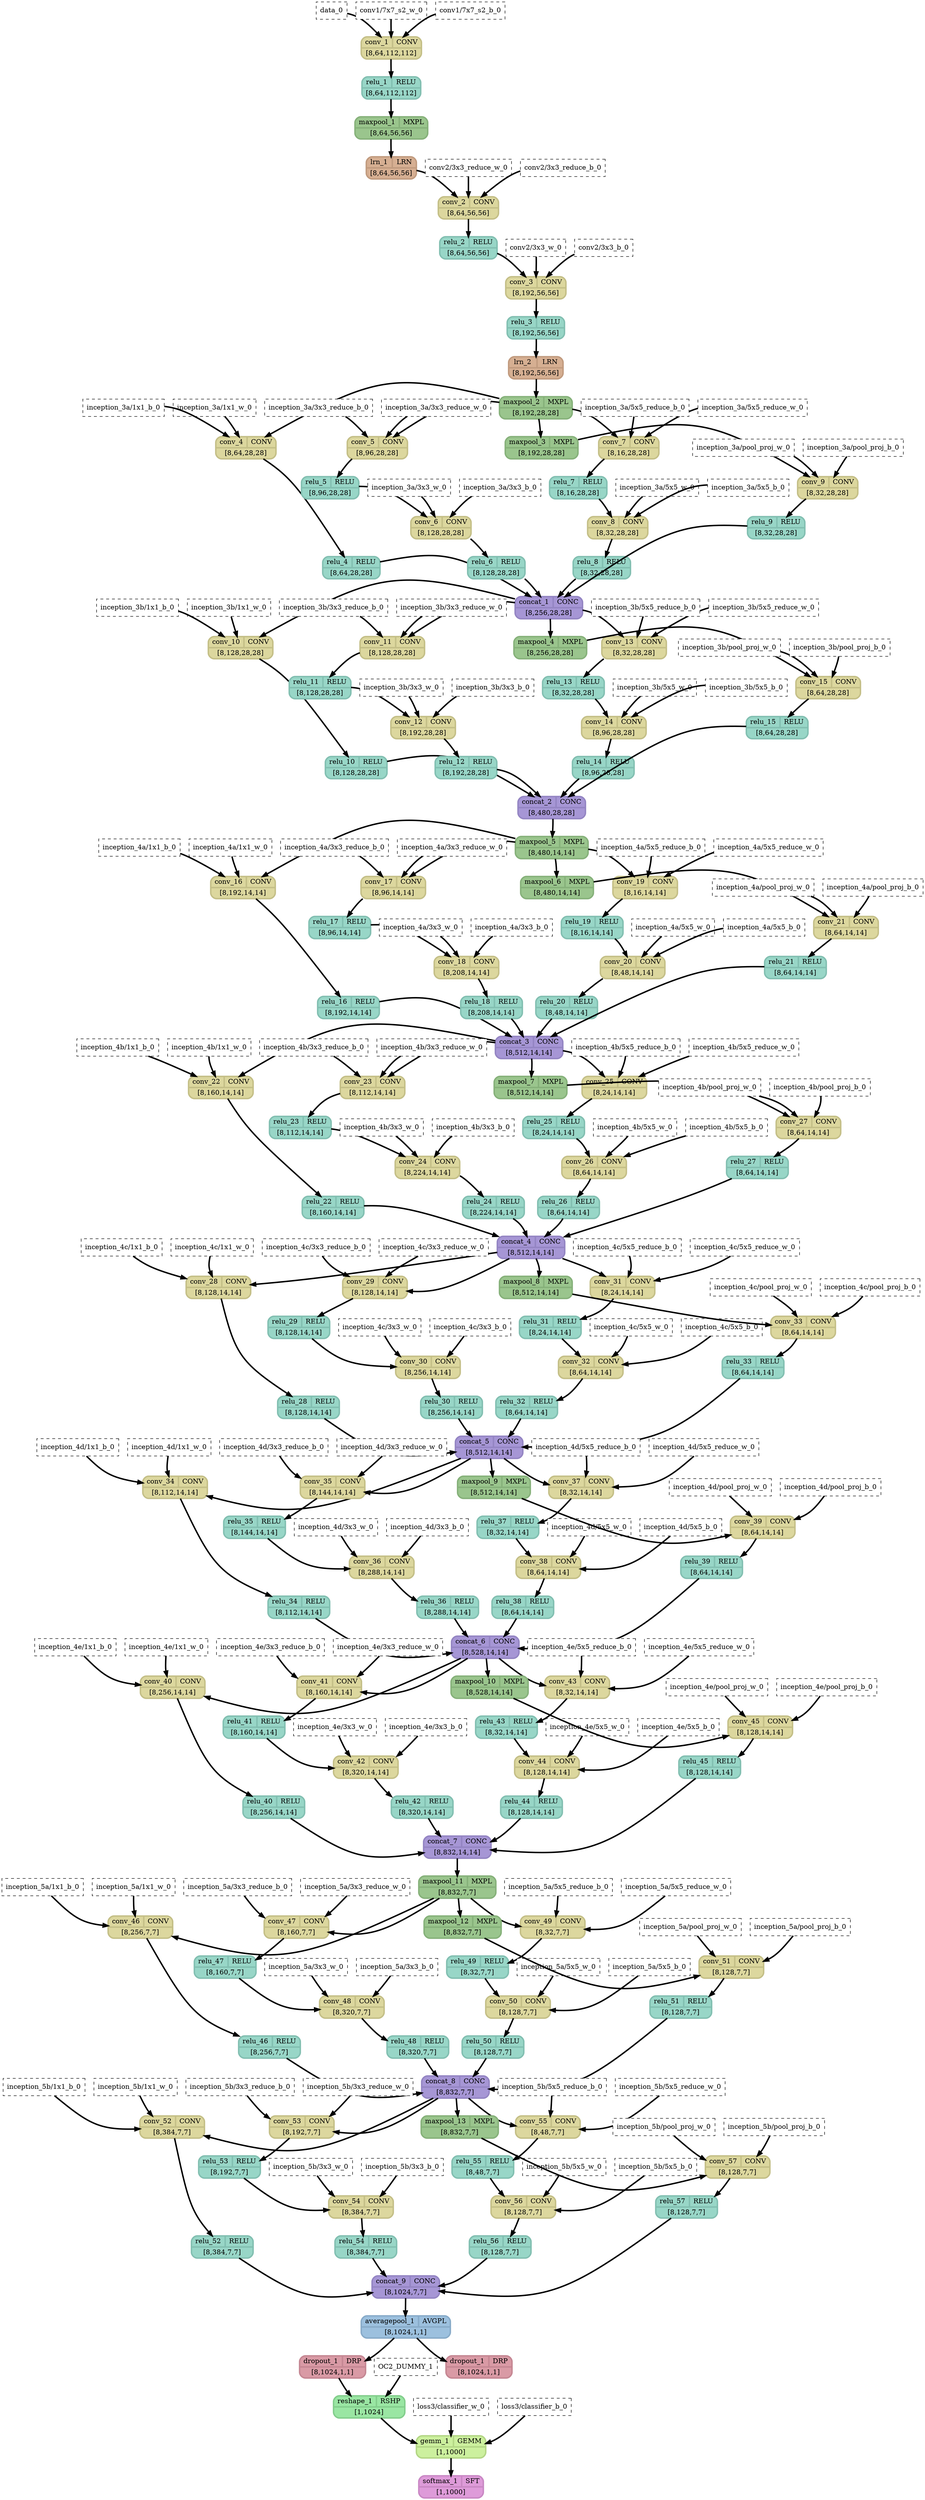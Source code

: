 strict digraph {
  graph [
    rankdir="TB"
    overlap=prism
    overlap_shrink=true
    splines=curved
  ];
  node [
    shape=Mrecord
  ];
  edge [
    penwidth=3
  ];

  // Node definitions.
  "data_0" [
    id=0
    name="data_0"
    type=constant_input
    label="data_0"
    inputs=""
    outputs=""
    shape=box
    style="filled,dashed"
    fillcolor="white"
  ];
  "conv1/7x7_s2_w_0" [
    id=1
    name="conv1/7x7_s2_w_0"
    type=constant_input
    label="conv1/7x7_s2_w_0"
    inputs=""
    outputs=""
    shape=box
    style="filled,dashed"
    fillcolor="white"
  ];
  "conv1/7x7_s2_b_0" [
    id=2
    name="conv1/7x7_s2_b_0"
    type=constant_input
    label="conv1/7x7_s2_b_0"
    inputs=""
    outputs=""
    shape=box
    style="filled,dashed"
    fillcolor="white"
  ];
  "conv1/7x7_s2_1" [
    id=3
    name="conv1/7x7_s2_1"
    type=Conv
    label="{ {conv_1  | CONV} | [8,64,112,112] }"
    inputs="data_0;conv1/7x7_s2_w_0;conv1/7x7_s2_b_0"
    outputs="conv1/7x7_s2_1"
    penwidth=3
    style=filled
    color="#c4bf87"
    fontcolor="#000000"
    fillcolor="#dcd79e"
  ];
  "conv1/7x7_s2_2" [
    id=4
    name="conv1/7x7_s2_2"
    type=Relu
    label="{ {relu_1  | RELU} | [8,64,112,112] }"
    inputs="conv1/7x7_s2_1"
    outputs="conv1/7x7_s2_2"
    penwidth=3
    style=filled
    color="#82bfb1"
    fontcolor="#000000"
    fillcolor="#98d6c7"
  ];
  "pool1/3x3_s2_1" [
    id=5
    name="pool1/3x3_s2_1"
    type=MaxPool
    label="{ {maxpool_1  | MXPL} | [8,64,56,56] }"
    inputs="conv1/7x7_s2_2"
    outputs="pool1/3x3_s2_1"
    penwidth=3
    style=filled
    color="#86b17a"
    fontcolor="#000000"
    fillcolor="#9ac58d"
  ];
  "pool1/norm1_1" [
    id=6
    name="pool1/norm1_1"
    type=LRN
    label="{ {lrn_1  | LRN} | [8,64,56,56] }"
    inputs="pool1/3x3_s2_1"
    outputs="pool1/norm1_1"
    penwidth=3
    style=filled
    color="#c19b7f"
    fontcolor="#000000"
    fillcolor="#d6af92"
  ];
  "conv2/3x3_reduce_w_0" [
    id=7
    name="conv2/3x3_reduce_w_0"
    type=constant_input
    label="conv2/3x3_reduce_w_0"
    inputs=""
    outputs=""
    shape=box
    style="filled,dashed"
    fillcolor="white"
  ];
  "conv2/3x3_reduce_b_0" [
    id=8
    name="conv2/3x3_reduce_b_0"
    type=constant_input
    label="conv2/3x3_reduce_b_0"
    inputs=""
    outputs=""
    shape=box
    style="filled,dashed"
    fillcolor="white"
  ];
  "conv2/3x3_reduce_1" [
    id=9
    name="conv2/3x3_reduce_1"
    type=Conv
    label="{ {conv_2  | CONV} | [8,64,56,56] }"
    inputs="pool1/norm1_1;conv2/3x3_reduce_w_0;conv2/3x3_reduce_b_0"
    outputs="conv2/3x3_reduce_1"
    penwidth=3
    style=filled
    color="#c4bf87"
    fontcolor="#000000"
    fillcolor="#dcd79e"
  ];
  "conv2/3x3_reduce_2" [
    id=10
    name="conv2/3x3_reduce_2"
    type=Relu
    label="{ {relu_2  | RELU} | [8,64,56,56] }"
    inputs="conv2/3x3_reduce_1"
    outputs="conv2/3x3_reduce_2"
    penwidth=3
    style=filled
    color="#82bfb1"
    fontcolor="#000000"
    fillcolor="#98d6c7"
  ];
  "conv2/3x3_w_0" [
    id=11
    name="conv2/3x3_w_0"
    type=constant_input
    label="conv2/3x3_w_0"
    inputs=""
    outputs=""
    shape=box
    style="filled,dashed"
    fillcolor="white"
  ];
  "conv2/3x3_b_0" [
    id=12
    name="conv2/3x3_b_0"
    type=constant_input
    label="conv2/3x3_b_0"
    inputs=""
    outputs=""
    shape=box
    style="filled,dashed"
    fillcolor="white"
  ];
  "conv2/3x3_1" [
    id=13
    name="conv2/3x3_1"
    type=Conv
    label="{ {conv_3  | CONV} | [8,192,56,56] }"
    inputs="conv2/3x3_reduce_2;conv2/3x3_w_0;conv2/3x3_b_0"
    outputs="conv2/3x3_1"
    penwidth=3
    style=filled
    color="#c4bf87"
    fontcolor="#000000"
    fillcolor="#dcd79e"
  ];
  "conv2/3x3_2" [
    id=14
    name="conv2/3x3_2"
    type=Relu
    label="{ {relu_3  | RELU} | [8,192,56,56] }"
    inputs="conv2/3x3_1"
    outputs="conv2/3x3_2"
    penwidth=3
    style=filled
    color="#82bfb1"
    fontcolor="#000000"
    fillcolor="#98d6c7"
  ];
  "conv2/norm2_1" [
    id=15
    name="conv2/norm2_1"
    type=LRN
    label="{ {lrn_2  | LRN} | [8,192,56,56] }"
    inputs="conv2/3x3_2"
    outputs="conv2/norm2_1"
    penwidth=3
    style=filled
    color="#c19b7f"
    fontcolor="#000000"
    fillcolor="#d6af92"
  ];
  "pool2/3x3_s2_1" [
    id=16
    name="pool2/3x3_s2_1"
    type=MaxPool
    label="{ {maxpool_2  | MXPL} | [8,192,28,28] }"
    inputs="conv2/norm2_1"
    outputs="pool2/3x3_s2_1"
    penwidth=3
    style=filled
    color="#86b17a"
    fontcolor="#000000"
    fillcolor="#9ac58d"
  ];
  "inception_3a/1x1_w_0" [
    id=17
    name="inception_3a/1x1_w_0"
    type=constant_input
    label="inception_3a/1x1_w_0"
    inputs=""
    outputs=""
    shape=box
    style="filled,dashed"
    fillcolor="white"
  ];
  "inception_3a/1x1_b_0" [
    id=18
    name="inception_3a/1x1_b_0"
    type=constant_input
    label="inception_3a/1x1_b_0"
    inputs=""
    outputs=""
    shape=box
    style="filled,dashed"
    fillcolor="white"
  ];
  "inception_3a/1x1_1" [
    id=19
    name="inception_3a/1x1_1"
    type=Conv
    label="{ {conv_4  | CONV} | [8,64,28,28] }"
    inputs="pool2/3x3_s2_1;inception_3a/1x1_w_0;inception_3a/1x1_b_0"
    outputs="inception_3a/1x1_1"
    penwidth=3
    style=filled
    color="#c4bf87"
    fontcolor="#000000"
    fillcolor="#dcd79e"
  ];
  "inception_3a/1x1_2" [
    id=20
    name="inception_3a/1x1_2"
    type=Relu
    label="{ {relu_4  | RELU} | [8,64,28,28] }"
    inputs="inception_3a/1x1_1"
    outputs="inception_3a/1x1_2"
    penwidth=3
    style=filled
    color="#82bfb1"
    fontcolor="#000000"
    fillcolor="#98d6c7"
  ];
  "inception_3a/3x3_reduce_w_0" [
    id=21
    name="inception_3a/3x3_reduce_w_0"
    type=constant_input
    label="inception_3a/3x3_reduce_w_0"
    inputs=""
    outputs=""
    shape=box
    style="filled,dashed"
    fillcolor="white"
  ];
  "inception_3a/3x3_reduce_b_0" [
    id=22
    name="inception_3a/3x3_reduce_b_0"
    type=constant_input
    label="inception_3a/3x3_reduce_b_0"
    inputs=""
    outputs=""
    shape=box
    style="filled,dashed"
    fillcolor="white"
  ];
  "inception_3a/3x3_reduce_1" [
    id=23
    name="inception_3a/3x3_reduce_1"
    type=Conv
    label="{ {conv_5  | CONV} | [8,96,28,28] }"
    inputs="pool2/3x3_s2_1;inception_3a/3x3_reduce_w_0;inception_3a/3x3_reduce_b_0"
    outputs="inception_3a/3x3_reduce_1"
    penwidth=3
    style=filled
    color="#c4bf87"
    fontcolor="#000000"
    fillcolor="#dcd79e"
  ];
  "inception_3a/3x3_reduce_2" [
    id=24
    name="inception_3a/3x3_reduce_2"
    type=Relu
    label="{ {relu_5  | RELU} | [8,96,28,28] }"
    inputs="inception_3a/3x3_reduce_1"
    outputs="inception_3a/3x3_reduce_2"
    penwidth=3
    style=filled
    color="#82bfb1"
    fontcolor="#000000"
    fillcolor="#98d6c7"
  ];
  "inception_3a/3x3_w_0" [
    id=25
    name="inception_3a/3x3_w_0"
    type=constant_input
    label="inception_3a/3x3_w_0"
    inputs=""
    outputs=""
    shape=box
    style="filled,dashed"
    fillcolor="white"
  ];
  "inception_3a/3x3_b_0" [
    id=26
    name="inception_3a/3x3_b_0"
    type=constant_input
    label="inception_3a/3x3_b_0"
    inputs=""
    outputs=""
    shape=box
    style="filled,dashed"
    fillcolor="white"
  ];
  "inception_3a/3x3_1" [
    id=27
    name="inception_3a/3x3_1"
    type=Conv
    label="{ {conv_6  | CONV} | [8,128,28,28] }"
    inputs="inception_3a/3x3_reduce_2;inception_3a/3x3_w_0;inception_3a/3x3_b_0"
    outputs="inception_3a/3x3_1"
    penwidth=3
    style=filled
    color="#c4bf87"
    fontcolor="#000000"
    fillcolor="#dcd79e"
  ];
  "inception_3a/3x3_2" [
    id=28
    name="inception_3a/3x3_2"
    type=Relu
    label="{ {relu_6  | RELU} | [8,128,28,28] }"
    inputs="inception_3a/3x3_1"
    outputs="inception_3a/3x3_2"
    penwidth=3
    style=filled
    color="#82bfb1"
    fontcolor="#000000"
    fillcolor="#98d6c7"
  ];
  "inception_3a/5x5_reduce_w_0" [
    id=29
    name="inception_3a/5x5_reduce_w_0"
    type=constant_input
    label="inception_3a/5x5_reduce_w_0"
    inputs=""
    outputs=""
    shape=box
    style="filled,dashed"
    fillcolor="white"
  ];
  "inception_3a/5x5_reduce_b_0" [
    id=30
    name="inception_3a/5x5_reduce_b_0"
    type=constant_input
    label="inception_3a/5x5_reduce_b_0"
    inputs=""
    outputs=""
    shape=box
    style="filled,dashed"
    fillcolor="white"
  ];
  "inception_3a/5x5_reduce_1" [
    id=31
    name="inception_3a/5x5_reduce_1"
    type=Conv
    label="{ {conv_7  | CONV} | [8,16,28,28] }"
    inputs="pool2/3x3_s2_1;inception_3a/5x5_reduce_w_0;inception_3a/5x5_reduce_b_0"
    outputs="inception_3a/5x5_reduce_1"
    penwidth=3
    style=filled
    color="#c4bf87"
    fontcolor="#000000"
    fillcolor="#dcd79e"
  ];
  "inception_3a/5x5_reduce_2" [
    id=32
    name="inception_3a/5x5_reduce_2"
    type=Relu
    label="{ {relu_7  | RELU} | [8,16,28,28] }"
    inputs="inception_3a/5x5_reduce_1"
    outputs="inception_3a/5x5_reduce_2"
    penwidth=3
    style=filled
    color="#82bfb1"
    fontcolor="#000000"
    fillcolor="#98d6c7"
  ];
  "inception_3a/5x5_w_0" [
    id=33
    name="inception_3a/5x5_w_0"
    type=constant_input
    label="inception_3a/5x5_w_0"
    inputs=""
    outputs=""
    shape=box
    style="filled,dashed"
    fillcolor="white"
  ];
  "inception_3a/5x5_b_0" [
    id=34
    name="inception_3a/5x5_b_0"
    type=constant_input
    label="inception_3a/5x5_b_0"
    inputs=""
    outputs=""
    shape=box
    style="filled,dashed"
    fillcolor="white"
  ];
  "inception_3a/5x5_1" [
    id=35
    name="inception_3a/5x5_1"
    type=Conv
    label="{ {conv_8  | CONV} | [8,32,28,28] }"
    inputs="inception_3a/5x5_reduce_2;inception_3a/5x5_w_0;inception_3a/5x5_b_0"
    outputs="inception_3a/5x5_1"
    penwidth=3
    style=filled
    color="#c4bf87"
    fontcolor="#000000"
    fillcolor="#dcd79e"
  ];
  "inception_3a/5x5_2" [
    id=36
    name="inception_3a/5x5_2"
    type=Relu
    label="{ {relu_8  | RELU} | [8,32,28,28] }"
    inputs="inception_3a/5x5_1"
    outputs="inception_3a/5x5_2"
    penwidth=3
    style=filled
    color="#82bfb1"
    fontcolor="#000000"
    fillcolor="#98d6c7"
  ];
  "inception_3a/pool_1" [
    id=37
    name="inception_3a/pool_1"
    type=MaxPool
    label="{ {maxpool_3  | MXPL} | [8,192,28,28] }"
    inputs="pool2/3x3_s2_1"
    outputs="inception_3a/pool_1"
    penwidth=3
    style=filled
    color="#86b17a"
    fontcolor="#000000"
    fillcolor="#9ac58d"
  ];
  "inception_3a/pool_proj_w_0" [
    id=38
    name="inception_3a/pool_proj_w_0"
    type=constant_input
    label="inception_3a/pool_proj_w_0"
    inputs=""
    outputs=""
    shape=box
    style="filled,dashed"
    fillcolor="white"
  ];
  "inception_3a/pool_proj_b_0" [
    id=39
    name="inception_3a/pool_proj_b_0"
    type=constant_input
    label="inception_3a/pool_proj_b_0"
    inputs=""
    outputs=""
    shape=box
    style="filled,dashed"
    fillcolor="white"
  ];
  "inception_3a/pool_proj_1" [
    id=40
    name="inception_3a/pool_proj_1"
    type=Conv
    label="{ {conv_9  | CONV} | [8,32,28,28] }"
    inputs="inception_3a/pool_1;inception_3a/pool_proj_w_0;inception_3a/pool_proj_b_0"
    outputs="inception_3a/pool_proj_1"
    penwidth=3
    style=filled
    color="#c4bf87"
    fontcolor="#000000"
    fillcolor="#dcd79e"
  ];
  "inception_3a/pool_proj_2" [
    id=41
    name="inception_3a/pool_proj_2"
    type=Relu
    label="{ {relu_9  | RELU} | [8,32,28,28] }"
    inputs="inception_3a/pool_proj_1"
    outputs="inception_3a/pool_proj_2"
    penwidth=3
    style=filled
    color="#82bfb1"
    fontcolor="#000000"
    fillcolor="#98d6c7"
  ];
  "inception_3a/output_1" [
    id=42
    name="inception_3a/output_1"
    type=Concat
    label="{ {concat_1  | CONC} | [8,256,28,28] }"
    inputs="inception_3a/1x1_2;inception_3a/3x3_2;inception_3a/5x5_2;inception_3a/pool_proj_2"
    outputs="inception_3a/output_1"
    penwidth=3
    style=filled
    color="#9485c3"
    fontcolor="#000000"
    fillcolor="#a696d5"
  ];
  "inception_3b/1x1_w_0" [
    id=43
    name="inception_3b/1x1_w_0"
    type=constant_input
    label="inception_3b/1x1_w_0"
    inputs=""
    outputs=""
    shape=box
    style="filled,dashed"
    fillcolor="white"
  ];
  "inception_3b/1x1_b_0" [
    id=44
    name="inception_3b/1x1_b_0"
    type=constant_input
    label="inception_3b/1x1_b_0"
    inputs=""
    outputs=""
    shape=box
    style="filled,dashed"
    fillcolor="white"
  ];
  "inception_3b/1x1_1" [
    id=45
    name="inception_3b/1x1_1"
    type=Conv
    label="{ {conv_10  | CONV} | [8,128,28,28] }"
    inputs="inception_3a/output_1;inception_3b/1x1_w_0;inception_3b/1x1_b_0"
    outputs="inception_3b/1x1_1"
    penwidth=3
    style=filled
    color="#c4bf87"
    fontcolor="#000000"
    fillcolor="#dcd79e"
  ];
  "inception_3b/1x1_2" [
    id=46
    name="inception_3b/1x1_2"
    type=Relu
    label="{ {relu_10  | RELU} | [8,128,28,28] }"
    inputs="inception_3b/1x1_1"
    outputs="inception_3b/1x1_2"
    penwidth=3
    style=filled
    color="#82bfb1"
    fontcolor="#000000"
    fillcolor="#98d6c7"
  ];
  "inception_3b/3x3_reduce_w_0" [
    id=47
    name="inception_3b/3x3_reduce_w_0"
    type=constant_input
    label="inception_3b/3x3_reduce_w_0"
    inputs=""
    outputs=""
    shape=box
    style="filled,dashed"
    fillcolor="white"
  ];
  "inception_3b/3x3_reduce_b_0" [
    id=48
    name="inception_3b/3x3_reduce_b_0"
    type=constant_input
    label="inception_3b/3x3_reduce_b_0"
    inputs=""
    outputs=""
    shape=box
    style="filled,dashed"
    fillcolor="white"
  ];
  "inception_3b/3x3_reduce_1" [
    id=49
    name="inception_3b/3x3_reduce_1"
    type=Conv
    label="{ {conv_11  | CONV} | [8,128,28,28] }"
    inputs="inception_3a/output_1;inception_3b/3x3_reduce_w_0;inception_3b/3x3_reduce_b_0"
    outputs="inception_3b/3x3_reduce_1"
    penwidth=3
    style=filled
    color="#c4bf87"
    fontcolor="#000000"
    fillcolor="#dcd79e"
  ];
  "inception_3b/3x3_reduce_2" [
    id=50
    name="inception_3b/3x3_reduce_2"
    type=Relu
    label="{ {relu_11  | RELU} | [8,128,28,28] }"
    inputs="inception_3b/3x3_reduce_1"
    outputs="inception_3b/3x3_reduce_2"
    penwidth=3
    style=filled
    color="#82bfb1"
    fontcolor="#000000"
    fillcolor="#98d6c7"
  ];
  "inception_3b/3x3_w_0" [
    id=51
    name="inception_3b/3x3_w_0"
    type=constant_input
    label="inception_3b/3x3_w_0"
    inputs=""
    outputs=""
    shape=box
    style="filled,dashed"
    fillcolor="white"
  ];
  "inception_3b/3x3_b_0" [
    id=52
    name="inception_3b/3x3_b_0"
    type=constant_input
    label="inception_3b/3x3_b_0"
    inputs=""
    outputs=""
    shape=box
    style="filled,dashed"
    fillcolor="white"
  ];
  "inception_3b/3x3_1" [
    id=53
    name="inception_3b/3x3_1"
    type=Conv
    label="{ {conv_12  | CONV} | [8,192,28,28] }"
    inputs="inception_3b/3x3_reduce_2;inception_3b/3x3_w_0;inception_3b/3x3_b_0"
    outputs="inception_3b/3x3_1"
    penwidth=3
    style=filled
    color="#c4bf87"
    fontcolor="#000000"
    fillcolor="#dcd79e"
  ];
  "inception_3b/3x3_2" [
    id=54
    name="inception_3b/3x3_2"
    type=Relu
    label="{ {relu_12  | RELU} | [8,192,28,28] }"
    inputs="inception_3b/3x3_1"
    outputs="inception_3b/3x3_2"
    penwidth=3
    style=filled
    color="#82bfb1"
    fontcolor="#000000"
    fillcolor="#98d6c7"
  ];
  "inception_3b/5x5_reduce_w_0" [
    id=55
    name="inception_3b/5x5_reduce_w_0"
    type=constant_input
    label="inception_3b/5x5_reduce_w_0"
    inputs=""
    outputs=""
    shape=box
    style="filled,dashed"
    fillcolor="white"
  ];
  "inception_3b/5x5_reduce_b_0" [
    id=56
    name="inception_3b/5x5_reduce_b_0"
    type=constant_input
    label="inception_3b/5x5_reduce_b_0"
    inputs=""
    outputs=""
    shape=box
    style="filled,dashed"
    fillcolor="white"
  ];
  "inception_3b/5x5_reduce_1" [
    id=57
    name="inception_3b/5x5_reduce_1"
    type=Conv
    label="{ {conv_13  | CONV} | [8,32,28,28] }"
    inputs="inception_3a/output_1;inception_3b/5x5_reduce_w_0;inception_3b/5x5_reduce_b_0"
    outputs="inception_3b/5x5_reduce_1"
    penwidth=3
    style=filled
    color="#c4bf87"
    fontcolor="#000000"
    fillcolor="#dcd79e"
  ];
  "inception_3b/5x5_reduce_2" [
    id=58
    name="inception_3b/5x5_reduce_2"
    type=Relu
    label="{ {relu_13  | RELU} | [8,32,28,28] }"
    inputs="inception_3b/5x5_reduce_1"
    outputs="inception_3b/5x5_reduce_2"
    penwidth=3
    style=filled
    color="#82bfb1"
    fontcolor="#000000"
    fillcolor="#98d6c7"
  ];
  "inception_3b/5x5_w_0" [
    id=59
    name="inception_3b/5x5_w_0"
    type=constant_input
    label="inception_3b/5x5_w_0"
    inputs=""
    outputs=""
    shape=box
    style="filled,dashed"
    fillcolor="white"
  ];
  "inception_3b/5x5_b_0" [
    id=60
    name="inception_3b/5x5_b_0"
    type=constant_input
    label="inception_3b/5x5_b_0"
    inputs=""
    outputs=""
    shape=box
    style="filled,dashed"
    fillcolor="white"
  ];
  "inception_3b/5x5_1" [
    id=61
    name="inception_3b/5x5_1"
    type=Conv
    label="{ {conv_14  | CONV} | [8,96,28,28] }"
    inputs="inception_3b/5x5_reduce_2;inception_3b/5x5_w_0;inception_3b/5x5_b_0"
    outputs="inception_3b/5x5_1"
    penwidth=3
    style=filled
    color="#c4bf87"
    fontcolor="#000000"
    fillcolor="#dcd79e"
  ];
  "inception_3b/5x5_2" [
    id=62
    name="inception_3b/5x5_2"
    type=Relu
    label="{ {relu_14  | RELU} | [8,96,28,28] }"
    inputs="inception_3b/5x5_1"
    outputs="inception_3b/5x5_2"
    penwidth=3
    style=filled
    color="#82bfb1"
    fontcolor="#000000"
    fillcolor="#98d6c7"
  ];
  "inception_3b/pool_1" [
    id=63
    name="inception_3b/pool_1"
    type=MaxPool
    label="{ {maxpool_4  | MXPL} | [8,256,28,28] }"
    inputs="inception_3a/output_1"
    outputs="inception_3b/pool_1"
    penwidth=3
    style=filled
    color="#86b17a"
    fontcolor="#000000"
    fillcolor="#9ac58d"
  ];
  "inception_3b/pool_proj_w_0" [
    id=64
    name="inception_3b/pool_proj_w_0"
    type=constant_input
    label="inception_3b/pool_proj_w_0"
    inputs=""
    outputs=""
    shape=box
    style="filled,dashed"
    fillcolor="white"
  ];
  "inception_3b/pool_proj_b_0" [
    id=65
    name="inception_3b/pool_proj_b_0"
    type=constant_input
    label="inception_3b/pool_proj_b_0"
    inputs=""
    outputs=""
    shape=box
    style="filled,dashed"
    fillcolor="white"
  ];
  "inception_3b/pool_proj_1" [
    id=66
    name="inception_3b/pool_proj_1"
    type=Conv
    label="{ {conv_15  | CONV} | [8,64,28,28] }"
    inputs="inception_3b/pool_1;inception_3b/pool_proj_w_0;inception_3b/pool_proj_b_0"
    outputs="inception_3b/pool_proj_1"
    penwidth=3
    style=filled
    color="#c4bf87"
    fontcolor="#000000"
    fillcolor="#dcd79e"
  ];
  "inception_3b/pool_proj_2" [
    id=67
    name="inception_3b/pool_proj_2"
    type=Relu
    label="{ {relu_15  | RELU} | [8,64,28,28] }"
    inputs="inception_3b/pool_proj_1"
    outputs="inception_3b/pool_proj_2"
    penwidth=3
    style=filled
    color="#82bfb1"
    fontcolor="#000000"
    fillcolor="#98d6c7"
  ];
  "inception_3b/output_1" [
    id=68
    name="inception_3b/output_1"
    type=Concat
    label="{ {concat_2  | CONC} | [8,480,28,28] }"
    inputs="inception_3b/1x1_2;inception_3b/3x3_2;inception_3b/5x5_2;inception_3b/pool_proj_2"
    outputs="inception_3b/output_1"
    penwidth=3
    style=filled
    color="#9485c3"
    fontcolor="#000000"
    fillcolor="#a696d5"
  ];
  "pool3/3x3_s2_1" [
    id=69
    name="pool3/3x3_s2_1"
    type=MaxPool
    label="{ {maxpool_5  | MXPL} | [8,480,14,14] }"
    inputs="inception_3b/output_1"
    outputs="pool3/3x3_s2_1"
    penwidth=3
    style=filled
    color="#86b17a"
    fontcolor="#000000"
    fillcolor="#9ac58d"
  ];
  "inception_4a/1x1_w_0" [
    id=70
    name="inception_4a/1x1_w_0"
    type=constant_input
    label="inception_4a/1x1_w_0"
    inputs=""
    outputs=""
    shape=box
    style="filled,dashed"
    fillcolor="white"
  ];
  "inception_4a/1x1_b_0" [
    id=71
    name="inception_4a/1x1_b_0"
    type=constant_input
    label="inception_4a/1x1_b_0"
    inputs=""
    outputs=""
    shape=box
    style="filled,dashed"
    fillcolor="white"
  ];
  "inception_4a/1x1_1" [
    id=72
    name="inception_4a/1x1_1"
    type=Conv
    label="{ {conv_16  | CONV} | [8,192,14,14] }"
    inputs="pool3/3x3_s2_1;inception_4a/1x1_w_0;inception_4a/1x1_b_0"
    outputs="inception_4a/1x1_1"
    penwidth=3
    style=filled
    color="#c4bf87"
    fontcolor="#000000"
    fillcolor="#dcd79e"
  ];
  "inception_4a/1x1_2" [
    id=73
    name="inception_4a/1x1_2"
    type=Relu
    label="{ {relu_16  | RELU} | [8,192,14,14] }"
    inputs="inception_4a/1x1_1"
    outputs="inception_4a/1x1_2"
    penwidth=3
    style=filled
    color="#82bfb1"
    fontcolor="#000000"
    fillcolor="#98d6c7"
  ];
  "inception_4a/3x3_reduce_w_0" [
    id=74
    name="inception_4a/3x3_reduce_w_0"
    type=constant_input
    label="inception_4a/3x3_reduce_w_0"
    inputs=""
    outputs=""
    shape=box
    style="filled,dashed"
    fillcolor="white"
  ];
  "inception_4a/3x3_reduce_b_0" [
    id=75
    name="inception_4a/3x3_reduce_b_0"
    type=constant_input
    label="inception_4a/3x3_reduce_b_0"
    inputs=""
    outputs=""
    shape=box
    style="filled,dashed"
    fillcolor="white"
  ];
  "inception_4a/3x3_reduce_1" [
    id=76
    name="inception_4a/3x3_reduce_1"
    type=Conv
    label="{ {conv_17  | CONV} | [8,96,14,14] }"
    inputs="pool3/3x3_s2_1;inception_4a/3x3_reduce_w_0;inception_4a/3x3_reduce_b_0"
    outputs="inception_4a/3x3_reduce_1"
    penwidth=3
    style=filled
    color="#c4bf87"
    fontcolor="#000000"
    fillcolor="#dcd79e"
  ];
  "inception_4a/3x3_reduce_2" [
    id=77
    name="inception_4a/3x3_reduce_2"
    type=Relu
    label="{ {relu_17  | RELU} | [8,96,14,14] }"
    inputs="inception_4a/3x3_reduce_1"
    outputs="inception_4a/3x3_reduce_2"
    penwidth=3
    style=filled
    color="#82bfb1"
    fontcolor="#000000"
    fillcolor="#98d6c7"
  ];
  "inception_4a/3x3_w_0" [
    id=78
    name="inception_4a/3x3_w_0"
    type=constant_input
    label="inception_4a/3x3_w_0"
    inputs=""
    outputs=""
    shape=box
    style="filled,dashed"
    fillcolor="white"
  ];
  "inception_4a/3x3_b_0" [
    id=79
    name="inception_4a/3x3_b_0"
    type=constant_input
    label="inception_4a/3x3_b_0"
    inputs=""
    outputs=""
    shape=box
    style="filled,dashed"
    fillcolor="white"
  ];
  "inception_4a/3x3_1" [
    id=80
    name="inception_4a/3x3_1"
    type=Conv
    label="{ {conv_18  | CONV} | [8,208,14,14] }"
    inputs="inception_4a/3x3_reduce_2;inception_4a/3x3_w_0;inception_4a/3x3_b_0"
    outputs="inception_4a/3x3_1"
    penwidth=3
    style=filled
    color="#c4bf87"
    fontcolor="#000000"
    fillcolor="#dcd79e"
  ];
  "inception_4a/3x3_2" [
    id=81
    name="inception_4a/3x3_2"
    type=Relu
    label="{ {relu_18  | RELU} | [8,208,14,14] }"
    inputs="inception_4a/3x3_1"
    outputs="inception_4a/3x3_2"
    penwidth=3
    style=filled
    color="#82bfb1"
    fontcolor="#000000"
    fillcolor="#98d6c7"
  ];
  "inception_4a/5x5_reduce_w_0" [
    id=82
    name="inception_4a/5x5_reduce_w_0"
    type=constant_input
    label="inception_4a/5x5_reduce_w_0"
    inputs=""
    outputs=""
    shape=box
    style="filled,dashed"
    fillcolor="white"
  ];
  "inception_4a/5x5_reduce_b_0" [
    id=83
    name="inception_4a/5x5_reduce_b_0"
    type=constant_input
    label="inception_4a/5x5_reduce_b_0"
    inputs=""
    outputs=""
    shape=box
    style="filled,dashed"
    fillcolor="white"
  ];
  "inception_4a/5x5_reduce_1" [
    id=84
    name="inception_4a/5x5_reduce_1"
    type=Conv
    label="{ {conv_19  | CONV} | [8,16,14,14] }"
    inputs="pool3/3x3_s2_1;inception_4a/5x5_reduce_w_0;inception_4a/5x5_reduce_b_0"
    outputs="inception_4a/5x5_reduce_1"
    penwidth=3
    style=filled
    color="#c4bf87"
    fontcolor="#000000"
    fillcolor="#dcd79e"
  ];
  "inception_4a/5x5_reduce_2" [
    id=85
    name="inception_4a/5x5_reduce_2"
    type=Relu
    label="{ {relu_19  | RELU} | [8,16,14,14] }"
    inputs="inception_4a/5x5_reduce_1"
    outputs="inception_4a/5x5_reduce_2"
    penwidth=3
    style=filled
    color="#82bfb1"
    fontcolor="#000000"
    fillcolor="#98d6c7"
  ];
  "inception_4a/5x5_w_0" [
    id=86
    name="inception_4a/5x5_w_0"
    type=constant_input
    label="inception_4a/5x5_w_0"
    inputs=""
    outputs=""
    shape=box
    style="filled,dashed"
    fillcolor="white"
  ];
  "inception_4a/5x5_b_0" [
    id=87
    name="inception_4a/5x5_b_0"
    type=constant_input
    label="inception_4a/5x5_b_0"
    inputs=""
    outputs=""
    shape=box
    style="filled,dashed"
    fillcolor="white"
  ];
  "inception_4a/5x5_1" [
    id=88
    name="inception_4a/5x5_1"
    type=Conv
    label="{ {conv_20  | CONV} | [8,48,14,14] }"
    inputs="inception_4a/5x5_reduce_2;inception_4a/5x5_w_0;inception_4a/5x5_b_0"
    outputs="inception_4a/5x5_1"
    penwidth=3
    style=filled
    color="#c4bf87"
    fontcolor="#000000"
    fillcolor="#dcd79e"
  ];
  "inception_4a/5x5_2" [
    id=89
    name="inception_4a/5x5_2"
    type=Relu
    label="{ {relu_20  | RELU} | [8,48,14,14] }"
    inputs="inception_4a/5x5_1"
    outputs="inception_4a/5x5_2"
    penwidth=3
    style=filled
    color="#82bfb1"
    fontcolor="#000000"
    fillcolor="#98d6c7"
  ];
  "inception_4a/pool_1" [
    id=90
    name="inception_4a/pool_1"
    type=MaxPool
    label="{ {maxpool_6  | MXPL} | [8,480,14,14] }"
    inputs="pool3/3x3_s2_1"
    outputs="inception_4a/pool_1"
    penwidth=3
    style=filled
    color="#86b17a"
    fontcolor="#000000"
    fillcolor="#9ac58d"
  ];
  "inception_4a/pool_proj_w_0" [
    id=91
    name="inception_4a/pool_proj_w_0"
    type=constant_input
    label="inception_4a/pool_proj_w_0"
    inputs=""
    outputs=""
    shape=box
    style="filled,dashed"
    fillcolor="white"
  ];
  "inception_4a/pool_proj_b_0" [
    id=92
    name="inception_4a/pool_proj_b_0"
    type=constant_input
    label="inception_4a/pool_proj_b_0"
    inputs=""
    outputs=""
    shape=box
    style="filled,dashed"
    fillcolor="white"
  ];
  "inception_4a/pool_proj_1" [
    id=93
    name="inception_4a/pool_proj_1"
    type=Conv
    label="{ {conv_21  | CONV} | [8,64,14,14] }"
    inputs="inception_4a/pool_1;inception_4a/pool_proj_w_0;inception_4a/pool_proj_b_0"
    outputs="inception_4a/pool_proj_1"
    penwidth=3
    style=filled
    color="#c4bf87"
    fontcolor="#000000"
    fillcolor="#dcd79e"
  ];
  "inception_4a/pool_proj_2" [
    id=94
    name="inception_4a/pool_proj_2"
    type=Relu
    label="{ {relu_21  | RELU} | [8,64,14,14] }"
    inputs="inception_4a/pool_proj_1"
    outputs="inception_4a/pool_proj_2"
    penwidth=3
    style=filled
    color="#82bfb1"
    fontcolor="#000000"
    fillcolor="#98d6c7"
  ];
  "inception_4a/output_1" [
    id=95
    name="inception_4a/output_1"
    type=Concat
    label="{ {concat_3  | CONC} | [8,512,14,14] }"
    inputs="inception_4a/1x1_2;inception_4a/3x3_2;inception_4a/5x5_2;inception_4a/pool_proj_2"
    outputs="inception_4a/output_1"
    penwidth=3
    style=filled
    color="#9485c3"
    fontcolor="#000000"
    fillcolor="#a696d5"
  ];
  "inception_4b/1x1_w_0" [
    id=96
    name="inception_4b/1x1_w_0"
    type=constant_input
    label="inception_4b/1x1_w_0"
    inputs=""
    outputs=""
    shape=box
    style="filled,dashed"
    fillcolor="white"
  ];
  "inception_4b/1x1_b_0" [
    id=97
    name="inception_4b/1x1_b_0"
    type=constant_input
    label="inception_4b/1x1_b_0"
    inputs=""
    outputs=""
    shape=box
    style="filled,dashed"
    fillcolor="white"
  ];
  "inception_4b/1x1_1" [
    id=98
    name="inception_4b/1x1_1"
    type=Conv
    label="{ {conv_22  | CONV} | [8,160,14,14] }"
    inputs="inception_4a/output_1;inception_4b/1x1_w_0;inception_4b/1x1_b_0"
    outputs="inception_4b/1x1_1"
    penwidth=3
    style=filled
    color="#c4bf87"
    fontcolor="#000000"
    fillcolor="#dcd79e"
  ];
  "inception_4b/1x1_2" [
    id=99
    name="inception_4b/1x1_2"
    type=Relu
    label="{ {relu_22  | RELU} | [8,160,14,14] }"
    inputs="inception_4b/1x1_1"
    outputs="inception_4b/1x1_2"
    penwidth=3
    style=filled
    color="#82bfb1"
    fontcolor="#000000"
    fillcolor="#98d6c7"
  ];
  "inception_4b/3x3_reduce_w_0" [
    id=100
    name="inception_4b/3x3_reduce_w_0"
    type=constant_input
    label="inception_4b/3x3_reduce_w_0"
    inputs=""
    outputs=""
    shape=box
    style="filled,dashed"
    fillcolor="white"
  ];
  "inception_4b/3x3_reduce_b_0" [
    id=101
    name="inception_4b/3x3_reduce_b_0"
    type=constant_input
    label="inception_4b/3x3_reduce_b_0"
    inputs=""
    outputs=""
    shape=box
    style="filled,dashed"
    fillcolor="white"
  ];
  "inception_4b/3x3_reduce_1" [
    id=102
    name="inception_4b/3x3_reduce_1"
    type=Conv
    label="{ {conv_23  | CONV} | [8,112,14,14] }"
    inputs="inception_4a/output_1;inception_4b/3x3_reduce_w_0;inception_4b/3x3_reduce_b_0"
    outputs="inception_4b/3x3_reduce_1"
    penwidth=3
    style=filled
    color="#c4bf87"
    fontcolor="#000000"
    fillcolor="#dcd79e"
  ];
  "inception_4b/3x3_reduce_2" [
    id=103
    name="inception_4b/3x3_reduce_2"
    type=Relu
    label="{ {relu_23  | RELU} | [8,112,14,14] }"
    inputs="inception_4b/3x3_reduce_1"
    outputs="inception_4b/3x3_reduce_2"
    penwidth=3
    style=filled
    color="#82bfb1"
    fontcolor="#000000"
    fillcolor="#98d6c7"
  ];
  "inception_4b/3x3_w_0" [
    id=104
    name="inception_4b/3x3_w_0"
    type=constant_input
    label="inception_4b/3x3_w_0"
    inputs=""
    outputs=""
    shape=box
    style="filled,dashed"
    fillcolor="white"
  ];
  "inception_4b/3x3_b_0" [
    id=105
    name="inception_4b/3x3_b_0"
    type=constant_input
    label="inception_4b/3x3_b_0"
    inputs=""
    outputs=""
    shape=box
    style="filled,dashed"
    fillcolor="white"
  ];
  "inception_4b/3x3_1" [
    id=106
    name="inception_4b/3x3_1"
    type=Conv
    label="{ {conv_24  | CONV} | [8,224,14,14] }"
    inputs="inception_4b/3x3_reduce_2;inception_4b/3x3_w_0;inception_4b/3x3_b_0"
    outputs="inception_4b/3x3_1"
    penwidth=3
    style=filled
    color="#c4bf87"
    fontcolor="#000000"
    fillcolor="#dcd79e"
  ];
  "inception_4b/3x3_2" [
    id=107
    name="inception_4b/3x3_2"
    type=Relu
    label="{ {relu_24  | RELU} | [8,224,14,14] }"
    inputs="inception_4b/3x3_1"
    outputs="inception_4b/3x3_2"
    penwidth=3
    style=filled
    color="#82bfb1"
    fontcolor="#000000"
    fillcolor="#98d6c7"
  ];
  "inception_4b/5x5_reduce_w_0" [
    id=108
    name="inception_4b/5x5_reduce_w_0"
    type=constant_input
    label="inception_4b/5x5_reduce_w_0"
    inputs=""
    outputs=""
    shape=box
    style="filled,dashed"
    fillcolor="white"
  ];
  "inception_4b/5x5_reduce_b_0" [
    id=109
    name="inception_4b/5x5_reduce_b_0"
    type=constant_input
    label="inception_4b/5x5_reduce_b_0"
    inputs=""
    outputs=""
    shape=box
    style="filled,dashed"
    fillcolor="white"
  ];
  "inception_4b/5x5_reduce_1" [
    id=110
    name="inception_4b/5x5_reduce_1"
    type=Conv
    label="{ {conv_25  | CONV} | [8,24,14,14] }"
    inputs="inception_4a/output_1;inception_4b/5x5_reduce_w_0;inception_4b/5x5_reduce_b_0"
    outputs="inception_4b/5x5_reduce_1"
    penwidth=3
    style=filled
    color="#c4bf87"
    fontcolor="#000000"
    fillcolor="#dcd79e"
  ];
  "inception_4b/5x5_reduce_2" [
    id=111
    name="inception_4b/5x5_reduce_2"
    type=Relu
    label="{ {relu_25  | RELU} | [8,24,14,14] }"
    inputs="inception_4b/5x5_reduce_1"
    outputs="inception_4b/5x5_reduce_2"
    penwidth=3
    style=filled
    color="#82bfb1"
    fontcolor="#000000"
    fillcolor="#98d6c7"
  ];
  "inception_4b/5x5_w_0" [
    id=112
    name="inception_4b/5x5_w_0"
    type=constant_input
    label="inception_4b/5x5_w_0"
    inputs=""
    outputs=""
    shape=box
    style="filled,dashed"
    fillcolor="white"
  ];
  "inception_4b/5x5_b_0" [
    id=113
    name="inception_4b/5x5_b_0"
    type=constant_input
    label="inception_4b/5x5_b_0"
    inputs=""
    outputs=""
    shape=box
    style="filled,dashed"
    fillcolor="white"
  ];
  "inception_4b/5x5_1" [
    id=114
    name="inception_4b/5x5_1"
    type=Conv
    label="{ {conv_26  | CONV} | [8,64,14,14] }"
    inputs="inception_4b/5x5_reduce_2;inception_4b/5x5_w_0;inception_4b/5x5_b_0"
    outputs="inception_4b/5x5_1"
    penwidth=3
    style=filled
    color="#c4bf87"
    fontcolor="#000000"
    fillcolor="#dcd79e"
  ];
  "inception_4b/5x5_2" [
    id=115
    name="inception_4b/5x5_2"
    type=Relu
    label="{ {relu_26  | RELU} | [8,64,14,14] }"
    inputs="inception_4b/5x5_1"
    outputs="inception_4b/5x5_2"
    penwidth=3
    style=filled
    color="#82bfb1"
    fontcolor="#000000"
    fillcolor="#98d6c7"
  ];
  "inception_4b/pool_1" [
    id=116
    name="inception_4b/pool_1"
    type=MaxPool
    label="{ {maxpool_7  | MXPL} | [8,512,14,14] }"
    inputs="inception_4a/output_1"
    outputs="inception_4b/pool_1"
    penwidth=3
    style=filled
    color="#86b17a"
    fontcolor="#000000"
    fillcolor="#9ac58d"
  ];
  "inception_4b/pool_proj_w_0" [
    id=117
    name="inception_4b/pool_proj_w_0"
    type=constant_input
    label="inception_4b/pool_proj_w_0"
    inputs=""
    outputs=""
    shape=box
    style="filled,dashed"
    fillcolor="white"
  ];
  "inception_4b/pool_proj_b_0" [
    id=118
    name="inception_4b/pool_proj_b_0"
    type=constant_input
    label="inception_4b/pool_proj_b_0"
    inputs=""
    outputs=""
    shape=box
    style="filled,dashed"
    fillcolor="white"
  ];
  "inception_4b/pool_proj_1" [
    id=119
    name="inception_4b/pool_proj_1"
    type=Conv
    label="{ {conv_27  | CONV} | [8,64,14,14] }"
    inputs="inception_4b/pool_1;inception_4b/pool_proj_w_0;inception_4b/pool_proj_b_0"
    outputs="inception_4b/pool_proj_1"
    penwidth=3
    style=filled
    color="#c4bf87"
    fontcolor="#000000"
    fillcolor="#dcd79e"
  ];
  "inception_4b/pool_proj_2" [
    id=120
    name="inception_4b/pool_proj_2"
    type=Relu
    label="{ {relu_27  | RELU} | [8,64,14,14] }"
    inputs="inception_4b/pool_proj_1"
    outputs="inception_4b/pool_proj_2"
    penwidth=3
    style=filled
    color="#82bfb1"
    fontcolor="#000000"
    fillcolor="#98d6c7"
  ];
  "inception_4b/output_1" [
    id=121
    name="inception_4b/output_1"
    type=Concat
    label="{ {concat_4  | CONC} | [8,512,14,14] }"
    inputs="inception_4b/1x1_2;inception_4b/3x3_2;inception_4b/5x5_2;inception_4b/pool_proj_2"
    outputs="inception_4b/output_1"
    penwidth=3
    style=filled
    color="#9485c3"
    fontcolor="#000000"
    fillcolor="#a696d5"
  ];
  "inception_4c/1x1_w_0" [
    id=122
    name="inception_4c/1x1_w_0"
    type=constant_input
    label="inception_4c/1x1_w_0"
    inputs=""
    outputs=""
    shape=box
    style="filled,dashed"
    fillcolor="white"
  ];
  "inception_4c/1x1_b_0" [
    id=123
    name="inception_4c/1x1_b_0"
    type=constant_input
    label="inception_4c/1x1_b_0"
    inputs=""
    outputs=""
    shape=box
    style="filled,dashed"
    fillcolor="white"
  ];
  "inception_4c/1x1_1" [
    id=124
    name="inception_4c/1x1_1"
    type=Conv
    label="{ {conv_28  | CONV} | [8,128,14,14] }"
    inputs="inception_4b/output_1;inception_4c/1x1_w_0;inception_4c/1x1_b_0"
    outputs="inception_4c/1x1_1"
    penwidth=3
    style=filled
    color="#c4bf87"
    fontcolor="#000000"
    fillcolor="#dcd79e"
  ];
  "inception_4c/1x1_2" [
    id=125
    name="inception_4c/1x1_2"
    type=Relu
    label="{ {relu_28  | RELU} | [8,128,14,14] }"
    inputs="inception_4c/1x1_1"
    outputs="inception_4c/1x1_2"
    penwidth=3
    style=filled
    color="#82bfb1"
    fontcolor="#000000"
    fillcolor="#98d6c7"
  ];
  "inception_4c/3x3_reduce_w_0" [
    id=126
    name="inception_4c/3x3_reduce_w_0"
    type=constant_input
    label="inception_4c/3x3_reduce_w_0"
    inputs=""
    outputs=""
    shape=box
    style="filled,dashed"
    fillcolor="white"
  ];
  "inception_4c/3x3_reduce_b_0" [
    id=127
    name="inception_4c/3x3_reduce_b_0"
    type=constant_input
    label="inception_4c/3x3_reduce_b_0"
    inputs=""
    outputs=""
    shape=box
    style="filled,dashed"
    fillcolor="white"
  ];
  "inception_4c/3x3_reduce_1" [
    id=128
    name="inception_4c/3x3_reduce_1"
    type=Conv
    label="{ {conv_29  | CONV} | [8,128,14,14] }"
    inputs="inception_4b/output_1;inception_4c/3x3_reduce_w_0;inception_4c/3x3_reduce_b_0"
    outputs="inception_4c/3x3_reduce_1"
    penwidth=3
    style=filled
    color="#c4bf87"
    fontcolor="#000000"
    fillcolor="#dcd79e"
  ];
  "inception_4c/3x3_reduce_2" [
    id=129
    name="inception_4c/3x3_reduce_2"
    type=Relu
    label="{ {relu_29  | RELU} | [8,128,14,14] }"
    inputs="inception_4c/3x3_reduce_1"
    outputs="inception_4c/3x3_reduce_2"
    penwidth=3
    style=filled
    color="#82bfb1"
    fontcolor="#000000"
    fillcolor="#98d6c7"
  ];
  "inception_4c/3x3_w_0" [
    id=130
    name="inception_4c/3x3_w_0"
    type=constant_input
    label="inception_4c/3x3_w_0"
    inputs=""
    outputs=""
    shape=box
    style="filled,dashed"
    fillcolor="white"
  ];
  "inception_4c/3x3_b_0" [
    id=131
    name="inception_4c/3x3_b_0"
    type=constant_input
    label="inception_4c/3x3_b_0"
    inputs=""
    outputs=""
    shape=box
    style="filled,dashed"
    fillcolor="white"
  ];
  "inception_4c/3x3_1" [
    id=132
    name="inception_4c/3x3_1"
    type=Conv
    label="{ {conv_30  | CONV} | [8,256,14,14] }"
    inputs="inception_4c/3x3_reduce_2;inception_4c/3x3_w_0;inception_4c/3x3_b_0"
    outputs="inception_4c/3x3_1"
    penwidth=3
    style=filled
    color="#c4bf87"
    fontcolor="#000000"
    fillcolor="#dcd79e"
  ];
  "inception_4c/3x3_2" [
    id=133
    name="inception_4c/3x3_2"
    type=Relu
    label="{ {relu_30  | RELU} | [8,256,14,14] }"
    inputs="inception_4c/3x3_1"
    outputs="inception_4c/3x3_2"
    penwidth=3
    style=filled
    color="#82bfb1"
    fontcolor="#000000"
    fillcolor="#98d6c7"
  ];
  "inception_4c/5x5_reduce_w_0" [
    id=134
    name="inception_4c/5x5_reduce_w_0"
    type=constant_input
    label="inception_4c/5x5_reduce_w_0"
    inputs=""
    outputs=""
    shape=box
    style="filled,dashed"
    fillcolor="white"
  ];
  "inception_4c/5x5_reduce_b_0" [
    id=135
    name="inception_4c/5x5_reduce_b_0"
    type=constant_input
    label="inception_4c/5x5_reduce_b_0"
    inputs=""
    outputs=""
    shape=box
    style="filled,dashed"
    fillcolor="white"
  ];
  "inception_4c/5x5_reduce_1" [
    id=136
    name="inception_4c/5x5_reduce_1"
    type=Conv
    label="{ {conv_31  | CONV} | [8,24,14,14] }"
    inputs="inception_4b/output_1;inception_4c/5x5_reduce_w_0;inception_4c/5x5_reduce_b_0"
    outputs="inception_4c/5x5_reduce_1"
    penwidth=3
    style=filled
    color="#c4bf87"
    fontcolor="#000000"
    fillcolor="#dcd79e"
  ];
  "inception_4c/5x5_reduce_2" [
    id=137
    name="inception_4c/5x5_reduce_2"
    type=Relu
    label="{ {relu_31  | RELU} | [8,24,14,14] }"
    inputs="inception_4c/5x5_reduce_1"
    outputs="inception_4c/5x5_reduce_2"
    penwidth=3
    style=filled
    color="#82bfb1"
    fontcolor="#000000"
    fillcolor="#98d6c7"
  ];
  "inception_4c/5x5_w_0" [
    id=138
    name="inception_4c/5x5_w_0"
    type=constant_input
    label="inception_4c/5x5_w_0"
    inputs=""
    outputs=""
    shape=box
    style="filled,dashed"
    fillcolor="white"
  ];
  "inception_4c/5x5_b_0" [
    id=139
    name="inception_4c/5x5_b_0"
    type=constant_input
    label="inception_4c/5x5_b_0"
    inputs=""
    outputs=""
    shape=box
    style="filled,dashed"
    fillcolor="white"
  ];
  "inception_4c/5x5_1" [
    id=140
    name="inception_4c/5x5_1"
    type=Conv
    label="{ {conv_32  | CONV} | [8,64,14,14] }"
    inputs="inception_4c/5x5_reduce_2;inception_4c/5x5_w_0;inception_4c/5x5_b_0"
    outputs="inception_4c/5x5_1"
    penwidth=3
    style=filled
    color="#c4bf87"
    fontcolor="#000000"
    fillcolor="#dcd79e"
  ];
  "inception_4c/5x5_2" [
    id=141
    name="inception_4c/5x5_2"
    type=Relu
    label="{ {relu_32  | RELU} | [8,64,14,14] }"
    inputs="inception_4c/5x5_1"
    outputs="inception_4c/5x5_2"
    penwidth=3
    style=filled
    color="#82bfb1"
    fontcolor="#000000"
    fillcolor="#98d6c7"
  ];
  "inception_4c/pool_1" [
    id=142
    name="inception_4c/pool_1"
    type=MaxPool
    label="{ {maxpool_8  | MXPL} | [8,512,14,14] }"
    inputs="inception_4b/output_1"
    outputs="inception_4c/pool_1"
    penwidth=3
    style=filled
    color="#86b17a"
    fontcolor="#000000"
    fillcolor="#9ac58d"
  ];
  "inception_4c/pool_proj_w_0" [
    id=143
    name="inception_4c/pool_proj_w_0"
    type=constant_input
    label="inception_4c/pool_proj_w_0"
    inputs=""
    outputs=""
    shape=box
    style="filled,dashed"
    fillcolor="white"
  ];
  "inception_4c/pool_proj_b_0" [
    id=144
    name="inception_4c/pool_proj_b_0"
    type=constant_input
    label="inception_4c/pool_proj_b_0"
    inputs=""
    outputs=""
    shape=box
    style="filled,dashed"
    fillcolor="white"
  ];
  "inception_4c/pool_proj_1" [
    id=145
    name="inception_4c/pool_proj_1"
    type=Conv
    label="{ {conv_33  | CONV} | [8,64,14,14] }"
    inputs="inception_4c/pool_1;inception_4c/pool_proj_w_0;inception_4c/pool_proj_b_0"
    outputs="inception_4c/pool_proj_1"
    penwidth=3
    style=filled
    color="#c4bf87"
    fontcolor="#000000"
    fillcolor="#dcd79e"
  ];
  "inception_4c/pool_proj_2" [
    id=146
    name="inception_4c/pool_proj_2"
    type=Relu
    label="{ {relu_33  | RELU} | [8,64,14,14] }"
    inputs="inception_4c/pool_proj_1"
    outputs="inception_4c/pool_proj_2"
    penwidth=3
    style=filled
    color="#82bfb1"
    fontcolor="#000000"
    fillcolor="#98d6c7"
  ];
  "inception_4c/output_1" [
    id=147
    name="inception_4c/output_1"
    type=Concat
    label="{ {concat_5  | CONC} | [8,512,14,14] }"
    inputs="inception_4c/1x1_2;inception_4c/3x3_2;inception_4c/5x5_2;inception_4c/pool_proj_2"
    outputs="inception_4c/output_1"
    penwidth=3
    style=filled
    color="#9485c3"
    fontcolor="#000000"
    fillcolor="#a696d5"
  ];
  "inception_4d/1x1_w_0" [
    id=148
    name="inception_4d/1x1_w_0"
    type=constant_input
    label="inception_4d/1x1_w_0"
    inputs=""
    outputs=""
    shape=box
    style="filled,dashed"
    fillcolor="white"
  ];
  "inception_4d/1x1_b_0" [
    id=149
    name="inception_4d/1x1_b_0"
    type=constant_input
    label="inception_4d/1x1_b_0"
    inputs=""
    outputs=""
    shape=box
    style="filled,dashed"
    fillcolor="white"
  ];
  "inception_4d/1x1_1" [
    id=150
    name="inception_4d/1x1_1"
    type=Conv
    label="{ {conv_34  | CONV} | [8,112,14,14] }"
    inputs="inception_4c/output_1;inception_4d/1x1_w_0;inception_4d/1x1_b_0"
    outputs="inception_4d/1x1_1"
    penwidth=3
    style=filled
    color="#c4bf87"
    fontcolor="#000000"
    fillcolor="#dcd79e"
  ];
  "inception_4d/1x1_2" [
    id=151
    name="inception_4d/1x1_2"
    type=Relu
    label="{ {relu_34  | RELU} | [8,112,14,14] }"
    inputs="inception_4d/1x1_1"
    outputs="inception_4d/1x1_2"
    penwidth=3
    style=filled
    color="#82bfb1"
    fontcolor="#000000"
    fillcolor="#98d6c7"
  ];
  "inception_4d/3x3_reduce_w_0" [
    id=152
    name="inception_4d/3x3_reduce_w_0"
    type=constant_input
    label="inception_4d/3x3_reduce_w_0"
    inputs=""
    outputs=""
    shape=box
    style="filled,dashed"
    fillcolor="white"
  ];
  "inception_4d/3x3_reduce_b_0" [
    id=153
    name="inception_4d/3x3_reduce_b_0"
    type=constant_input
    label="inception_4d/3x3_reduce_b_0"
    inputs=""
    outputs=""
    shape=box
    style="filled,dashed"
    fillcolor="white"
  ];
  "inception_4d/3x3_reduce_1" [
    id=154
    name="inception_4d/3x3_reduce_1"
    type=Conv
    label="{ {conv_35  | CONV} | [8,144,14,14] }"
    inputs="inception_4c/output_1;inception_4d/3x3_reduce_w_0;inception_4d/3x3_reduce_b_0"
    outputs="inception_4d/3x3_reduce_1"
    penwidth=3
    style=filled
    color="#c4bf87"
    fontcolor="#000000"
    fillcolor="#dcd79e"
  ];
  "inception_4d/3x3_reduce_2" [
    id=155
    name="inception_4d/3x3_reduce_2"
    type=Relu
    label="{ {relu_35  | RELU} | [8,144,14,14] }"
    inputs="inception_4d/3x3_reduce_1"
    outputs="inception_4d/3x3_reduce_2"
    penwidth=3
    style=filled
    color="#82bfb1"
    fontcolor="#000000"
    fillcolor="#98d6c7"
  ];
  "inception_4d/3x3_w_0" [
    id=156
    name="inception_4d/3x3_w_0"
    type=constant_input
    label="inception_4d/3x3_w_0"
    inputs=""
    outputs=""
    shape=box
    style="filled,dashed"
    fillcolor="white"
  ];
  "inception_4d/3x3_b_0" [
    id=157
    name="inception_4d/3x3_b_0"
    type=constant_input
    label="inception_4d/3x3_b_0"
    inputs=""
    outputs=""
    shape=box
    style="filled,dashed"
    fillcolor="white"
  ];
  "inception_4d/3x3_1" [
    id=158
    name="inception_4d/3x3_1"
    type=Conv
    label="{ {conv_36  | CONV} | [8,288,14,14] }"
    inputs="inception_4d/3x3_reduce_2;inception_4d/3x3_w_0;inception_4d/3x3_b_0"
    outputs="inception_4d/3x3_1"
    penwidth=3
    style=filled
    color="#c4bf87"
    fontcolor="#000000"
    fillcolor="#dcd79e"
  ];
  "inception_4d/3x3_2" [
    id=159
    name="inception_4d/3x3_2"
    type=Relu
    label="{ {relu_36  | RELU} | [8,288,14,14] }"
    inputs="inception_4d/3x3_1"
    outputs="inception_4d/3x3_2"
    penwidth=3
    style=filled
    color="#82bfb1"
    fontcolor="#000000"
    fillcolor="#98d6c7"
  ];
  "inception_4d/5x5_reduce_w_0" [
    id=160
    name="inception_4d/5x5_reduce_w_0"
    type=constant_input
    label="inception_4d/5x5_reduce_w_0"
    inputs=""
    outputs=""
    shape=box
    style="filled,dashed"
    fillcolor="white"
  ];
  "inception_4d/5x5_reduce_b_0" [
    id=161
    name="inception_4d/5x5_reduce_b_0"
    type=constant_input
    label="inception_4d/5x5_reduce_b_0"
    inputs=""
    outputs=""
    shape=box
    style="filled,dashed"
    fillcolor="white"
  ];
  "inception_4d/5x5_reduce_1" [
    id=162
    name="inception_4d/5x5_reduce_1"
    type=Conv
    label="{ {conv_37  | CONV} | [8,32,14,14] }"
    inputs="inception_4c/output_1;inception_4d/5x5_reduce_w_0;inception_4d/5x5_reduce_b_0"
    outputs="inception_4d/5x5_reduce_1"
    penwidth=3
    style=filled
    color="#c4bf87"
    fontcolor="#000000"
    fillcolor="#dcd79e"
  ];
  "inception_4d/5x5_reduce_2" [
    id=163
    name="inception_4d/5x5_reduce_2"
    type=Relu
    label="{ {relu_37  | RELU} | [8,32,14,14] }"
    inputs="inception_4d/5x5_reduce_1"
    outputs="inception_4d/5x5_reduce_2"
    penwidth=3
    style=filled
    color="#82bfb1"
    fontcolor="#000000"
    fillcolor="#98d6c7"
  ];
  "inception_4d/5x5_w_0" [
    id=164
    name="inception_4d/5x5_w_0"
    type=constant_input
    label="inception_4d/5x5_w_0"
    inputs=""
    outputs=""
    shape=box
    style="filled,dashed"
    fillcolor="white"
  ];
  "inception_4d/5x5_b_0" [
    id=165
    name="inception_4d/5x5_b_0"
    type=constant_input
    label="inception_4d/5x5_b_0"
    inputs=""
    outputs=""
    shape=box
    style="filled,dashed"
    fillcolor="white"
  ];
  "inception_4d/5x5_1" [
    id=166
    name="inception_4d/5x5_1"
    type=Conv
    label="{ {conv_38  | CONV} | [8,64,14,14] }"
    inputs="inception_4d/5x5_reduce_2;inception_4d/5x5_w_0;inception_4d/5x5_b_0"
    outputs="inception_4d/5x5_1"
    penwidth=3
    style=filled
    color="#c4bf87"
    fontcolor="#000000"
    fillcolor="#dcd79e"
  ];
  "inception_4d/5x5_2" [
    id=167
    name="inception_4d/5x5_2"
    type=Relu
    label="{ {relu_38  | RELU} | [8,64,14,14] }"
    inputs="inception_4d/5x5_1"
    outputs="inception_4d/5x5_2"
    penwidth=3
    style=filled
    color="#82bfb1"
    fontcolor="#000000"
    fillcolor="#98d6c7"
  ];
  "inception_4d/pool_1" [
    id=168
    name="inception_4d/pool_1"
    type=MaxPool
    label="{ {maxpool_9  | MXPL} | [8,512,14,14] }"
    inputs="inception_4c/output_1"
    outputs="inception_4d/pool_1"
    penwidth=3
    style=filled
    color="#86b17a"
    fontcolor="#000000"
    fillcolor="#9ac58d"
  ];
  "inception_4d/pool_proj_w_0" [
    id=169
    name="inception_4d/pool_proj_w_0"
    type=constant_input
    label="inception_4d/pool_proj_w_0"
    inputs=""
    outputs=""
    shape=box
    style="filled,dashed"
    fillcolor="white"
  ];
  "inception_4d/pool_proj_b_0" [
    id=170
    name="inception_4d/pool_proj_b_0"
    type=constant_input
    label="inception_4d/pool_proj_b_0"
    inputs=""
    outputs=""
    shape=box
    style="filled,dashed"
    fillcolor="white"
  ];
  "inception_4d/pool_proj_1" [
    id=171
    name="inception_4d/pool_proj_1"
    type=Conv
    label="{ {conv_39  | CONV} | [8,64,14,14] }"
    inputs="inception_4d/pool_1;inception_4d/pool_proj_w_0;inception_4d/pool_proj_b_0"
    outputs="inception_4d/pool_proj_1"
    penwidth=3
    style=filled
    color="#c4bf87"
    fontcolor="#000000"
    fillcolor="#dcd79e"
  ];
  "inception_4d/pool_proj_2" [
    id=172
    name="inception_4d/pool_proj_2"
    type=Relu
    label="{ {relu_39  | RELU} | [8,64,14,14] }"
    inputs="inception_4d/pool_proj_1"
    outputs="inception_4d/pool_proj_2"
    penwidth=3
    style=filled
    color="#82bfb1"
    fontcolor="#000000"
    fillcolor="#98d6c7"
  ];
  "inception_4d/output_1" [
    id=173
    name="inception_4d/output_1"
    type=Concat
    label="{ {concat_6  | CONC} | [8,528,14,14] }"
    inputs="inception_4d/1x1_2;inception_4d/3x3_2;inception_4d/5x5_2;inception_4d/pool_proj_2"
    outputs="inception_4d/output_1"
    penwidth=3
    style=filled
    color="#9485c3"
    fontcolor="#000000"
    fillcolor="#a696d5"
  ];
  "inception_4e/1x1_w_0" [
    id=174
    name="inception_4e/1x1_w_0"
    type=constant_input
    label="inception_4e/1x1_w_0"
    inputs=""
    outputs=""
    shape=box
    style="filled,dashed"
    fillcolor="white"
  ];
  "inception_4e/1x1_b_0" [
    id=175
    name="inception_4e/1x1_b_0"
    type=constant_input
    label="inception_4e/1x1_b_0"
    inputs=""
    outputs=""
    shape=box
    style="filled,dashed"
    fillcolor="white"
  ];
  "inception_4e/1x1_1" [
    id=176
    name="inception_4e/1x1_1"
    type=Conv
    label="{ {conv_40  | CONV} | [8,256,14,14] }"
    inputs="inception_4d/output_1;inception_4e/1x1_w_0;inception_4e/1x1_b_0"
    outputs="inception_4e/1x1_1"
    penwidth=3
    style=filled
    color="#c4bf87"
    fontcolor="#000000"
    fillcolor="#dcd79e"
  ];
  "inception_4e/1x1_2" [
    id=177
    name="inception_4e/1x1_2"
    type=Relu
    label="{ {relu_40  | RELU} | [8,256,14,14] }"
    inputs="inception_4e/1x1_1"
    outputs="inception_4e/1x1_2"
    penwidth=3
    style=filled
    color="#82bfb1"
    fontcolor="#000000"
    fillcolor="#98d6c7"
  ];
  "inception_4e/3x3_reduce_w_0" [
    id=178
    name="inception_4e/3x3_reduce_w_0"
    type=constant_input
    label="inception_4e/3x3_reduce_w_0"
    inputs=""
    outputs=""
    shape=box
    style="filled,dashed"
    fillcolor="white"
  ];
  "inception_4e/3x3_reduce_b_0" [
    id=179
    name="inception_4e/3x3_reduce_b_0"
    type=constant_input
    label="inception_4e/3x3_reduce_b_0"
    inputs=""
    outputs=""
    shape=box
    style="filled,dashed"
    fillcolor="white"
  ];
  "inception_4e/3x3_reduce_1" [
    id=180
    name="inception_4e/3x3_reduce_1"
    type=Conv
    label="{ {conv_41  | CONV} | [8,160,14,14] }"
    inputs="inception_4d/output_1;inception_4e/3x3_reduce_w_0;inception_4e/3x3_reduce_b_0"
    outputs="inception_4e/3x3_reduce_1"
    penwidth=3
    style=filled
    color="#c4bf87"
    fontcolor="#000000"
    fillcolor="#dcd79e"
  ];
  "inception_4e/3x3_reduce_2" [
    id=181
    name="inception_4e/3x3_reduce_2"
    type=Relu
    label="{ {relu_41  | RELU} | [8,160,14,14] }"
    inputs="inception_4e/3x3_reduce_1"
    outputs="inception_4e/3x3_reduce_2"
    penwidth=3
    style=filled
    color="#82bfb1"
    fontcolor="#000000"
    fillcolor="#98d6c7"
  ];
  "inception_4e/3x3_w_0" [
    id=182
    name="inception_4e/3x3_w_0"
    type=constant_input
    label="inception_4e/3x3_w_0"
    inputs=""
    outputs=""
    shape=box
    style="filled,dashed"
    fillcolor="white"
  ];
  "inception_4e/3x3_b_0" [
    id=183
    name="inception_4e/3x3_b_0"
    type=constant_input
    label="inception_4e/3x3_b_0"
    inputs=""
    outputs=""
    shape=box
    style="filled,dashed"
    fillcolor="white"
  ];
  "inception_4e/3x3_1" [
    id=184
    name="inception_4e/3x3_1"
    type=Conv
    label="{ {conv_42  | CONV} | [8,320,14,14] }"
    inputs="inception_4e/3x3_reduce_2;inception_4e/3x3_w_0;inception_4e/3x3_b_0"
    outputs="inception_4e/3x3_1"
    penwidth=3
    style=filled
    color="#c4bf87"
    fontcolor="#000000"
    fillcolor="#dcd79e"
  ];
  "inception_4e/3x3_2" [
    id=185
    name="inception_4e/3x3_2"
    type=Relu
    label="{ {relu_42  | RELU} | [8,320,14,14] }"
    inputs="inception_4e/3x3_1"
    outputs="inception_4e/3x3_2"
    penwidth=3
    style=filled
    color="#82bfb1"
    fontcolor="#000000"
    fillcolor="#98d6c7"
  ];
  "inception_4e/5x5_reduce_w_0" [
    id=186
    name="inception_4e/5x5_reduce_w_0"
    type=constant_input
    label="inception_4e/5x5_reduce_w_0"
    inputs=""
    outputs=""
    shape=box
    style="filled,dashed"
    fillcolor="white"
  ];
  "inception_4e/5x5_reduce_b_0" [
    id=187
    name="inception_4e/5x5_reduce_b_0"
    type=constant_input
    label="inception_4e/5x5_reduce_b_0"
    inputs=""
    outputs=""
    shape=box
    style="filled,dashed"
    fillcolor="white"
  ];
  "inception_4e/5x5_reduce_1" [
    id=188
    name="inception_4e/5x5_reduce_1"
    type=Conv
    label="{ {conv_43  | CONV} | [8,32,14,14] }"
    inputs="inception_4d/output_1;inception_4e/5x5_reduce_w_0;inception_4e/5x5_reduce_b_0"
    outputs="inception_4e/5x5_reduce_1"
    penwidth=3
    style=filled
    color="#c4bf87"
    fontcolor="#000000"
    fillcolor="#dcd79e"
  ];
  "inception_4e/5x5_reduce_2" [
    id=189
    name="inception_4e/5x5_reduce_2"
    type=Relu
    label="{ {relu_43  | RELU} | [8,32,14,14] }"
    inputs="inception_4e/5x5_reduce_1"
    outputs="inception_4e/5x5_reduce_2"
    penwidth=3
    style=filled
    color="#82bfb1"
    fontcolor="#000000"
    fillcolor="#98d6c7"
  ];
  "inception_4e/5x5_w_0" [
    id=190
    name="inception_4e/5x5_w_0"
    type=constant_input
    label="inception_4e/5x5_w_0"
    inputs=""
    outputs=""
    shape=box
    style="filled,dashed"
    fillcolor="white"
  ];
  "inception_4e/5x5_b_0" [
    id=191
    name="inception_4e/5x5_b_0"
    type=constant_input
    label="inception_4e/5x5_b_0"
    inputs=""
    outputs=""
    shape=box
    style="filled,dashed"
    fillcolor="white"
  ];
  "inception_4e/5x5_1" [
    id=192
    name="inception_4e/5x5_1"
    type=Conv
    label="{ {conv_44  | CONV} | [8,128,14,14] }"
    inputs="inception_4e/5x5_reduce_2;inception_4e/5x5_w_0;inception_4e/5x5_b_0"
    outputs="inception_4e/5x5_1"
    penwidth=3
    style=filled
    color="#c4bf87"
    fontcolor="#000000"
    fillcolor="#dcd79e"
  ];
  "inception_4e/5x5_2" [
    id=193
    name="inception_4e/5x5_2"
    type=Relu
    label="{ {relu_44  | RELU} | [8,128,14,14] }"
    inputs="inception_4e/5x5_1"
    outputs="inception_4e/5x5_2"
    penwidth=3
    style=filled
    color="#82bfb1"
    fontcolor="#000000"
    fillcolor="#98d6c7"
  ];
  "inception_4e/pool_1" [
    id=194
    name="inception_4e/pool_1"
    type=MaxPool
    label="{ {maxpool_10  | MXPL} | [8,528,14,14] }"
    inputs="inception_4d/output_1"
    outputs="inception_4e/pool_1"
    penwidth=3
    style=filled
    color="#86b17a"
    fontcolor="#000000"
    fillcolor="#9ac58d"
  ];
  "inception_4e/pool_proj_w_0" [
    id=195
    name="inception_4e/pool_proj_w_0"
    type=constant_input
    label="inception_4e/pool_proj_w_0"
    inputs=""
    outputs=""
    shape=box
    style="filled,dashed"
    fillcolor="white"
  ];
  "inception_4e/pool_proj_b_0" [
    id=196
    name="inception_4e/pool_proj_b_0"
    type=constant_input
    label="inception_4e/pool_proj_b_0"
    inputs=""
    outputs=""
    shape=box
    style="filled,dashed"
    fillcolor="white"
  ];
  "inception_4e/pool_proj_1" [
    id=197
    name="inception_4e/pool_proj_1"
    type=Conv
    label="{ {conv_45  | CONV} | [8,128,14,14] }"
    inputs="inception_4e/pool_1;inception_4e/pool_proj_w_0;inception_4e/pool_proj_b_0"
    outputs="inception_4e/pool_proj_1"
    penwidth=3
    style=filled
    color="#c4bf87"
    fontcolor="#000000"
    fillcolor="#dcd79e"
  ];
  "inception_4e/pool_proj_2" [
    id=198
    name="inception_4e/pool_proj_2"
    type=Relu
    label="{ {relu_45  | RELU} | [8,128,14,14] }"
    inputs="inception_4e/pool_proj_1"
    outputs="inception_4e/pool_proj_2"
    penwidth=3
    style=filled
    color="#82bfb1"
    fontcolor="#000000"
    fillcolor="#98d6c7"
  ];
  "inception_4e/output_1" [
    id=199
    name="inception_4e/output_1"
    type=Concat
    label="{ {concat_7  | CONC} | [8,832,14,14] }"
    inputs="inception_4e/1x1_2;inception_4e/3x3_2;inception_4e/5x5_2;inception_4e/pool_proj_2"
    outputs="inception_4e/output_1"
    penwidth=3
    style=filled
    color="#9485c3"
    fontcolor="#000000"
    fillcolor="#a696d5"
  ];
  "pool4/3x3_s2_1" [
    id=200
    name="pool4/3x3_s2_1"
    type=MaxPool
    label="{ {maxpool_11  | MXPL} | [8,832,7,7] }"
    inputs="inception_4e/output_1"
    outputs="pool4/3x3_s2_1"
    penwidth=3
    style=filled
    color="#86b17a"
    fontcolor="#000000"
    fillcolor="#9ac58d"
  ];
  "inception_5a/1x1_w_0" [
    id=201
    name="inception_5a/1x1_w_0"
    type=constant_input
    label="inception_5a/1x1_w_0"
    inputs=""
    outputs=""
    shape=box
    style="filled,dashed"
    fillcolor="white"
  ];
  "inception_5a/1x1_b_0" [
    id=202
    name="inception_5a/1x1_b_0"
    type=constant_input
    label="inception_5a/1x1_b_0"
    inputs=""
    outputs=""
    shape=box
    style="filled,dashed"
    fillcolor="white"
  ];
  "inception_5a/1x1_1" [
    id=203
    name="inception_5a/1x1_1"
    type=Conv
    label="{ {conv_46  | CONV} | [8,256,7,7] }"
    inputs="pool4/3x3_s2_1;inception_5a/1x1_w_0;inception_5a/1x1_b_0"
    outputs="inception_5a/1x1_1"
    penwidth=3
    style=filled
    color="#c4bf87"
    fontcolor="#000000"
    fillcolor="#dcd79e"
  ];
  "inception_5a/1x1_2" [
    id=204
    name="inception_5a/1x1_2"
    type=Relu
    label="{ {relu_46  | RELU} | [8,256,7,7] }"
    inputs="inception_5a/1x1_1"
    outputs="inception_5a/1x1_2"
    penwidth=3
    style=filled
    color="#82bfb1"
    fontcolor="#000000"
    fillcolor="#98d6c7"
  ];
  "inception_5a/3x3_reduce_w_0" [
    id=205
    name="inception_5a/3x3_reduce_w_0"
    type=constant_input
    label="inception_5a/3x3_reduce_w_0"
    inputs=""
    outputs=""
    shape=box
    style="filled,dashed"
    fillcolor="white"
  ];
  "inception_5a/3x3_reduce_b_0" [
    id=206
    name="inception_5a/3x3_reduce_b_0"
    type=constant_input
    label="inception_5a/3x3_reduce_b_0"
    inputs=""
    outputs=""
    shape=box
    style="filled,dashed"
    fillcolor="white"
  ];
  "inception_5a/3x3_reduce_1" [
    id=207
    name="inception_5a/3x3_reduce_1"
    type=Conv
    label="{ {conv_47  | CONV} | [8,160,7,7] }"
    inputs="pool4/3x3_s2_1;inception_5a/3x3_reduce_w_0;inception_5a/3x3_reduce_b_0"
    outputs="inception_5a/3x3_reduce_1"
    penwidth=3
    style=filled
    color="#c4bf87"
    fontcolor="#000000"
    fillcolor="#dcd79e"
  ];
  "inception_5a/3x3_reduce_2" [
    id=208
    name="inception_5a/3x3_reduce_2"
    type=Relu
    label="{ {relu_47  | RELU} | [8,160,7,7] }"
    inputs="inception_5a/3x3_reduce_1"
    outputs="inception_5a/3x3_reduce_2"
    penwidth=3
    style=filled
    color="#82bfb1"
    fontcolor="#000000"
    fillcolor="#98d6c7"
  ];
  "inception_5a/3x3_w_0" [
    id=209
    name="inception_5a/3x3_w_0"
    type=constant_input
    label="inception_5a/3x3_w_0"
    inputs=""
    outputs=""
    shape=box
    style="filled,dashed"
    fillcolor="white"
  ];
  "inception_5a/3x3_b_0" [
    id=210
    name="inception_5a/3x3_b_0"
    type=constant_input
    label="inception_5a/3x3_b_0"
    inputs=""
    outputs=""
    shape=box
    style="filled,dashed"
    fillcolor="white"
  ];
  "inception_5a/3x3_1" [
    id=211
    name="inception_5a/3x3_1"
    type=Conv
    label="{ {conv_48  | CONV} | [8,320,7,7] }"
    inputs="inception_5a/3x3_reduce_2;inception_5a/3x3_w_0;inception_5a/3x3_b_0"
    outputs="inception_5a/3x3_1"
    penwidth=3
    style=filled
    color="#c4bf87"
    fontcolor="#000000"
    fillcolor="#dcd79e"
  ];
  "inception_5a/3x3_2" [
    id=212
    name="inception_5a/3x3_2"
    type=Relu
    label="{ {relu_48  | RELU} | [8,320,7,7] }"
    inputs="inception_5a/3x3_1"
    outputs="inception_5a/3x3_2"
    penwidth=3
    style=filled
    color="#82bfb1"
    fontcolor="#000000"
    fillcolor="#98d6c7"
  ];
  "inception_5a/5x5_reduce_w_0" [
    id=213
    name="inception_5a/5x5_reduce_w_0"
    type=constant_input
    label="inception_5a/5x5_reduce_w_0"
    inputs=""
    outputs=""
    shape=box
    style="filled,dashed"
    fillcolor="white"
  ];
  "inception_5a/5x5_reduce_b_0" [
    id=214
    name="inception_5a/5x5_reduce_b_0"
    type=constant_input
    label="inception_5a/5x5_reduce_b_0"
    inputs=""
    outputs=""
    shape=box
    style="filled,dashed"
    fillcolor="white"
  ];
  "inception_5a/5x5_reduce_1" [
    id=215
    name="inception_5a/5x5_reduce_1"
    type=Conv
    label="{ {conv_49  | CONV} | [8,32,7,7] }"
    inputs="pool4/3x3_s2_1;inception_5a/5x5_reduce_w_0;inception_5a/5x5_reduce_b_0"
    outputs="inception_5a/5x5_reduce_1"
    penwidth=3
    style=filled
    color="#c4bf87"
    fontcolor="#000000"
    fillcolor="#dcd79e"
  ];
  "inception_5a/5x5_reduce_2" [
    id=216
    name="inception_5a/5x5_reduce_2"
    type=Relu
    label="{ {relu_49  | RELU} | [8,32,7,7] }"
    inputs="inception_5a/5x5_reduce_1"
    outputs="inception_5a/5x5_reduce_2"
    penwidth=3
    style=filled
    color="#82bfb1"
    fontcolor="#000000"
    fillcolor="#98d6c7"
  ];
  "inception_5a/5x5_w_0" [
    id=217
    name="inception_5a/5x5_w_0"
    type=constant_input
    label="inception_5a/5x5_w_0"
    inputs=""
    outputs=""
    shape=box
    style="filled,dashed"
    fillcolor="white"
  ];
  "inception_5a/5x5_b_0" [
    id=218
    name="inception_5a/5x5_b_0"
    type=constant_input
    label="inception_5a/5x5_b_0"
    inputs=""
    outputs=""
    shape=box
    style="filled,dashed"
    fillcolor="white"
  ];
  "inception_5a/5x5_1" [
    id=219
    name="inception_5a/5x5_1"
    type=Conv
    label="{ {conv_50  | CONV} | [8,128,7,7] }"
    inputs="inception_5a/5x5_reduce_2;inception_5a/5x5_w_0;inception_5a/5x5_b_0"
    outputs="inception_5a/5x5_1"
    penwidth=3
    style=filled
    color="#c4bf87"
    fontcolor="#000000"
    fillcolor="#dcd79e"
  ];
  "inception_5a/5x5_2" [
    id=220
    name="inception_5a/5x5_2"
    type=Relu
    label="{ {relu_50  | RELU} | [8,128,7,7] }"
    inputs="inception_5a/5x5_1"
    outputs="inception_5a/5x5_2"
    penwidth=3
    style=filled
    color="#82bfb1"
    fontcolor="#000000"
    fillcolor="#98d6c7"
  ];
  "inception_5a/pool_1" [
    id=221
    name="inception_5a/pool_1"
    type=MaxPool
    label="{ {maxpool_12  | MXPL} | [8,832,7,7] }"
    inputs="pool4/3x3_s2_1"
    outputs="inception_5a/pool_1"
    penwidth=3
    style=filled
    color="#86b17a"
    fontcolor="#000000"
    fillcolor="#9ac58d"
  ];
  "inception_5a/pool_proj_w_0" [
    id=222
    name="inception_5a/pool_proj_w_0"
    type=constant_input
    label="inception_5a/pool_proj_w_0"
    inputs=""
    outputs=""
    shape=box
    style="filled,dashed"
    fillcolor="white"
  ];
  "inception_5a/pool_proj_b_0" [
    id=223
    name="inception_5a/pool_proj_b_0"
    type=constant_input
    label="inception_5a/pool_proj_b_0"
    inputs=""
    outputs=""
    shape=box
    style="filled,dashed"
    fillcolor="white"
  ];
  "inception_5a/pool_proj_1" [
    id=224
    name="inception_5a/pool_proj_1"
    type=Conv
    label="{ {conv_51  | CONV} | [8,128,7,7] }"
    inputs="inception_5a/pool_1;inception_5a/pool_proj_w_0;inception_5a/pool_proj_b_0"
    outputs="inception_5a/pool_proj_1"
    penwidth=3
    style=filled
    color="#c4bf87"
    fontcolor="#000000"
    fillcolor="#dcd79e"
  ];
  "inception_5a/pool_proj_2" [
    id=225
    name="inception_5a/pool_proj_2"
    type=Relu
    label="{ {relu_51  | RELU} | [8,128,7,7] }"
    inputs="inception_5a/pool_proj_1"
    outputs="inception_5a/pool_proj_2"
    penwidth=3
    style=filled
    color="#82bfb1"
    fontcolor="#000000"
    fillcolor="#98d6c7"
  ];
  "inception_5a/output_1" [
    id=226
    name="inception_5a/output_1"
    type=Concat
    label="{ {concat_8  | CONC} | [8,832,7,7] }"
    inputs="inception_5a/1x1_2;inception_5a/3x3_2;inception_5a/5x5_2;inception_5a/pool_proj_2"
    outputs="inception_5a/output_1"
    penwidth=3
    style=filled
    color="#9485c3"
    fontcolor="#000000"
    fillcolor="#a696d5"
  ];
  "inception_5b/1x1_w_0" [
    id=227
    name="inception_5b/1x1_w_0"
    type=constant_input
    label="inception_5b/1x1_w_0"
    inputs=""
    outputs=""
    shape=box
    style="filled,dashed"
    fillcolor="white"
  ];
  "inception_5b/1x1_b_0" [
    id=228
    name="inception_5b/1x1_b_0"
    type=constant_input
    label="inception_5b/1x1_b_0"
    inputs=""
    outputs=""
    shape=box
    style="filled,dashed"
    fillcolor="white"
  ];
  "inception_5b/1x1_1" [
    id=229
    name="inception_5b/1x1_1"
    type=Conv
    label="{ {conv_52  | CONV} | [8,384,7,7] }"
    inputs="inception_5a/output_1;inception_5b/1x1_w_0;inception_5b/1x1_b_0"
    outputs="inception_5b/1x1_1"
    penwidth=3
    style=filled
    color="#c4bf87"
    fontcolor="#000000"
    fillcolor="#dcd79e"
  ];
  "inception_5b/1x1_2" [
    id=230
    name="inception_5b/1x1_2"
    type=Relu
    label="{ {relu_52  | RELU} | [8,384,7,7] }"
    inputs="inception_5b/1x1_1"
    outputs="inception_5b/1x1_2"
    penwidth=3
    style=filled
    color="#82bfb1"
    fontcolor="#000000"
    fillcolor="#98d6c7"
  ];
  "inception_5b/3x3_reduce_w_0" [
    id=231
    name="inception_5b/3x3_reduce_w_0"
    type=constant_input
    label="inception_5b/3x3_reduce_w_0"
    inputs=""
    outputs=""
    shape=box
    style="filled,dashed"
    fillcolor="white"
  ];
  "inception_5b/3x3_reduce_b_0" [
    id=232
    name="inception_5b/3x3_reduce_b_0"
    type=constant_input
    label="inception_5b/3x3_reduce_b_0"
    inputs=""
    outputs=""
    shape=box
    style="filled,dashed"
    fillcolor="white"
  ];
  "inception_5b/3x3_reduce_1" [
    id=233
    name="inception_5b/3x3_reduce_1"
    type=Conv
    label="{ {conv_53  | CONV} | [8,192,7,7] }"
    inputs="inception_5a/output_1;inception_5b/3x3_reduce_w_0;inception_5b/3x3_reduce_b_0"
    outputs="inception_5b/3x3_reduce_1"
    penwidth=3
    style=filled
    color="#c4bf87"
    fontcolor="#000000"
    fillcolor="#dcd79e"
  ];
  "inception_5b/3x3_reduce_2" [
    id=234
    name="inception_5b/3x3_reduce_2"
    type=Relu
    label="{ {relu_53  | RELU} | [8,192,7,7] }"
    inputs="inception_5b/3x3_reduce_1"
    outputs="inception_5b/3x3_reduce_2"
    penwidth=3
    style=filled
    color="#82bfb1"
    fontcolor="#000000"
    fillcolor="#98d6c7"
  ];
  "inception_5b/3x3_w_0" [
    id=235
    name="inception_5b/3x3_w_0"
    type=constant_input
    label="inception_5b/3x3_w_0"
    inputs=""
    outputs=""
    shape=box
    style="filled,dashed"
    fillcolor="white"
  ];
  "inception_5b/3x3_b_0" [
    id=236
    name="inception_5b/3x3_b_0"
    type=constant_input
    label="inception_5b/3x3_b_0"
    inputs=""
    outputs=""
    shape=box
    style="filled,dashed"
    fillcolor="white"
  ];
  "inception_5b/3x3_1" [
    id=237
    name="inception_5b/3x3_1"
    type=Conv
    label="{ {conv_54  | CONV} | [8,384,7,7] }"
    inputs="inception_5b/3x3_reduce_2;inception_5b/3x3_w_0;inception_5b/3x3_b_0"
    outputs="inception_5b/3x3_1"
    penwidth=3
    style=filled
    color="#c4bf87"
    fontcolor="#000000"
    fillcolor="#dcd79e"
  ];
  "inception_5b/3x3_2" [
    id=238
    name="inception_5b/3x3_2"
    type=Relu
    label="{ {relu_54  | RELU} | [8,384,7,7] }"
    inputs="inception_5b/3x3_1"
    outputs="inception_5b/3x3_2"
    penwidth=3
    style=filled
    color="#82bfb1"
    fontcolor="#000000"
    fillcolor="#98d6c7"
  ];
  "inception_5b/5x5_reduce_w_0" [
    id=239
    name="inception_5b/5x5_reduce_w_0"
    type=constant_input
    label="inception_5b/5x5_reduce_w_0"
    inputs=""
    outputs=""
    shape=box
    style="filled,dashed"
    fillcolor="white"
  ];
  "inception_5b/5x5_reduce_b_0" [
    id=240
    name="inception_5b/5x5_reduce_b_0"
    type=constant_input
    label="inception_5b/5x5_reduce_b_0"
    inputs=""
    outputs=""
    shape=box
    style="filled,dashed"
    fillcolor="white"
  ];
  "inception_5b/5x5_reduce_1" [
    id=241
    name="inception_5b/5x5_reduce_1"
    type=Conv
    label="{ {conv_55  | CONV} | [8,48,7,7] }"
    inputs="inception_5a/output_1;inception_5b/5x5_reduce_w_0;inception_5b/5x5_reduce_b_0"
    outputs="inception_5b/5x5_reduce_1"
    penwidth=3
    style=filled
    color="#c4bf87"
    fontcolor="#000000"
    fillcolor="#dcd79e"
  ];
  "inception_5b/5x5_reduce_2" [
    id=242
    name="inception_5b/5x5_reduce_2"
    type=Relu
    label="{ {relu_55  | RELU} | [8,48,7,7] }"
    inputs="inception_5b/5x5_reduce_1"
    outputs="inception_5b/5x5_reduce_2"
    penwidth=3
    style=filled
    color="#82bfb1"
    fontcolor="#000000"
    fillcolor="#98d6c7"
  ];
  "inception_5b/5x5_w_0" [
    id=243
    name="inception_5b/5x5_w_0"
    type=constant_input
    label="inception_5b/5x5_w_0"
    inputs=""
    outputs=""
    shape=box
    style="filled,dashed"
    fillcolor="white"
  ];
  "inception_5b/5x5_b_0" [
    id=244
    name="inception_5b/5x5_b_0"
    type=constant_input
    label="inception_5b/5x5_b_0"
    inputs=""
    outputs=""
    shape=box
    style="filled,dashed"
    fillcolor="white"
  ];
  "inception_5b/5x5_1" [
    id=245
    name="inception_5b/5x5_1"
    type=Conv
    label="{ {conv_56  | CONV} | [8,128,7,7] }"
    inputs="inception_5b/5x5_reduce_2;inception_5b/5x5_w_0;inception_5b/5x5_b_0"
    outputs="inception_5b/5x5_1"
    penwidth=3
    style=filled
    color="#c4bf87"
    fontcolor="#000000"
    fillcolor="#dcd79e"
  ];
  "inception_5b/5x5_2" [
    id=246
    name="inception_5b/5x5_2"
    type=Relu
    label="{ {relu_56  | RELU} | [8,128,7,7] }"
    inputs="inception_5b/5x5_1"
    outputs="inception_5b/5x5_2"
    penwidth=3
    style=filled
    color="#82bfb1"
    fontcolor="#000000"
    fillcolor="#98d6c7"
  ];
  "inception_5b/pool_1" [
    id=247
    name="inception_5b/pool_1"
    type=MaxPool
    label="{ {maxpool_13  | MXPL} | [8,832,7,7] }"
    inputs="inception_5a/output_1"
    outputs="inception_5b/pool_1"
    penwidth=3
    style=filled
    color="#86b17a"
    fontcolor="#000000"
    fillcolor="#9ac58d"
  ];
  "inception_5b/pool_proj_w_0" [
    id=248
    name="inception_5b/pool_proj_w_0"
    type=constant_input
    label="inception_5b/pool_proj_w_0"
    inputs=""
    outputs=""
    shape=box
    style="filled,dashed"
    fillcolor="white"
  ];
  "inception_5b/pool_proj_b_0" [
    id=249
    name="inception_5b/pool_proj_b_0"
    type=constant_input
    label="inception_5b/pool_proj_b_0"
    inputs=""
    outputs=""
    shape=box
    style="filled,dashed"
    fillcolor="white"
  ];
  "inception_5b/pool_proj_1" [
    id=250
    name="inception_5b/pool_proj_1"
    type=Conv
    label="{ {conv_57  | CONV} | [8,128,7,7] }"
    inputs="inception_5b/pool_1;inception_5b/pool_proj_w_0;inception_5b/pool_proj_b_0"
    outputs="inception_5b/pool_proj_1"
    penwidth=3
    style=filled
    color="#c4bf87"
    fontcolor="#000000"
    fillcolor="#dcd79e"
  ];
  "inception_5b/pool_proj_2" [
    id=251
    name="inception_5b/pool_proj_2"
    type=Relu
    label="{ {relu_57  | RELU} | [8,128,7,7] }"
    inputs="inception_5b/pool_proj_1"
    outputs="inception_5b/pool_proj_2"
    penwidth=3
    style=filled
    color="#82bfb1"
    fontcolor="#000000"
    fillcolor="#98d6c7"
  ];
  "inception_5b/output_1" [
    id=252
    name="inception_5b/output_1"
    type=Concat
    label="{ {concat_9  | CONC} | [8,1024,7,7] }"
    inputs="inception_5b/1x1_2;inception_5b/3x3_2;inception_5b/5x5_2;inception_5b/pool_proj_2"
    outputs="inception_5b/output_1"
    penwidth=3
    style=filled
    color="#9485c3"
    fontcolor="#000000"
    fillcolor="#a696d5"
  ];
  "pool5/7x7_s1_1" [
    id=253
    name="pool5/7x7_s1_1"
    type=AveragePool
    label="{ {averagepool_1  | AVGPL} | [8,1024,1,1] }"
    inputs="inception_5b/output_1"
    outputs="pool5/7x7_s1_1"
    penwidth=3
    style=filled
    color="#88abc9"
    fontcolor="#000000"
    fillcolor="#9cc0de"
  ];
  "pool5/7x7_s1_2" [
    id=254
    name="pool5/7x7_s1_2"
    type=Dropout
    label="{ {dropout_1  | DRP} | [8,1024,1,1] }"
    inputs="pool5/7x7_s1_1"
    outputs="pool5/7x7_s1_2;_pool5/7x7_s1_mask_1"
    penwidth=3
    style=filled
    color="#c58793"
    fontcolor="#000000"
    fillcolor="#d99aa5"
  ];
  "_pool5/7x7_s1_mask_1" [
    id=255
    name="_pool5/7x7_s1_mask_1"
    type=Dropout
    label="{ {dropout_1  | DRP} | [8,1024,1,1] }"
    inputs="pool5/7x7_s1_1"
    outputs="pool5/7x7_s1_2;_pool5/7x7_s1_mask_1"
    penwidth=3
    style=filled
    color="#c58793"
    fontcolor="#000000"
    fillcolor="#d99aa5"
  ];
  "OC2_DUMMY_1" [
    id=256
    name="OC2_DUMMY_1"
    type=constant_input
    label="OC2_DUMMY_1"
    inputs=""
    outputs=""
    shape=box
    style="filled,dashed"
    fillcolor="white"
  ];
  "OC2_DUMMY_0" [
    id=257
    name="OC2_DUMMY_0"
    type=Reshape
    label="{ {reshape_1  | RSHP} | [1,1024] }"
    inputs="pool5/7x7_s1_2;OC2_DUMMY_1"
    outputs="OC2_DUMMY_0"
    penwidth=3
    style=filled
    color="#83ce8c"
    fontcolor="#000000"
    fillcolor="#9ae6a3"
  ];
  "loss3/classifier_w_0" [
    id=258
    name="loss3/classifier_w_0"
    type=constant_input
    label="loss3/classifier_w_0"
    inputs=""
    outputs=""
    shape=box
    style="filled,dashed"
    fillcolor="white"
  ];
  "loss3/classifier_b_0" [
    id=259
    name="loss3/classifier_b_0"
    type=constant_input
    label="loss3/classifier_b_0"
    inputs=""
    outputs=""
    shape=box
    style="filled,dashed"
    fillcolor="white"
  ];
  "loss3/classifier_1" [
    id=260
    name="loss3/classifier_1"
    type=Gemm
    label="{ {gemm_1  | GEMM} | [1,1000] }"
    inputs="OC2_DUMMY_0;loss3/classifier_w_0;loss3/classifier_b_0"
    outputs="loss3/classifier_1"
    penwidth=3
    style=filled
    color="#b3d685"
    fontcolor="#000000"
    fillcolor="#ccf09e"
  ];
  "prob_1" [
    id=261
    name="prob_1"
    type=Softmax
    label="{ {softmax_1  | SFT} | [1,1000] }"
    inputs="loss3/classifier_1"
    outputs="prob_1"
    penwidth=3
    style=filled
    color="#c988c4"
    fontcolor="#000000"
    fillcolor="#de9bd9"
  ];

  // Edge definitions.
  "data_0" -> "conv1/7x7_s2_1";
  "conv1/7x7_s2_w_0" -> "conv1/7x7_s2_1";
  "conv1/7x7_s2_b_0" -> "conv1/7x7_s2_1";
  "conv1/7x7_s2_1" -> "conv1/7x7_s2_2";
  "conv1/7x7_s2_2" -> "pool1/3x3_s2_1";
  "pool1/3x3_s2_1" -> "pool1/norm1_1";
  "pool1/norm1_1" -> "conv2/3x3_reduce_1";
  "conv2/3x3_reduce_w_0" -> "conv2/3x3_reduce_1";
  "conv2/3x3_reduce_b_0" -> "conv2/3x3_reduce_1";
  "conv2/3x3_reduce_1" -> "conv2/3x3_reduce_2";
  "conv2/3x3_reduce_2" -> "conv2/3x3_1";
  "conv2/3x3_w_0" -> "conv2/3x3_1";
  "conv2/3x3_b_0" -> "conv2/3x3_1";
  "conv2/3x3_1" -> "conv2/3x3_2";
  "conv2/3x3_2" -> "conv2/norm2_1";
  "conv2/norm2_1" -> "pool2/3x3_s2_1";
  "pool2/3x3_s2_1" -> "inception_3a/1x1_1";
  "pool2/3x3_s2_1" -> "inception_3a/3x3_reduce_1";
  "pool2/3x3_s2_1" -> "inception_3a/5x5_reduce_1";
  "pool2/3x3_s2_1" -> "inception_3a/pool_1";
  "inception_3a/1x1_w_0" -> "inception_3a/1x1_1";
  "inception_3a/1x1_b_0" -> "inception_3a/1x1_1";
  "inception_3a/1x1_1" -> "inception_3a/1x1_2";
  "inception_3a/1x1_2" -> "inception_3a/output_1";
  "inception_3a/3x3_reduce_w_0" -> "inception_3a/3x3_reduce_1";
  "inception_3a/3x3_reduce_b_0" -> "inception_3a/3x3_reduce_1";
  "inception_3a/3x3_reduce_1" -> "inception_3a/3x3_reduce_2";
  "inception_3a/3x3_reduce_2" -> "inception_3a/3x3_1";
  "inception_3a/3x3_w_0" -> "inception_3a/3x3_1";
  "inception_3a/3x3_b_0" -> "inception_3a/3x3_1";
  "inception_3a/3x3_1" -> "inception_3a/3x3_2";
  "inception_3a/3x3_2" -> "inception_3a/output_1";
  "inception_3a/5x5_reduce_w_0" -> "inception_3a/5x5_reduce_1";
  "inception_3a/5x5_reduce_b_0" -> "inception_3a/5x5_reduce_1";
  "inception_3a/5x5_reduce_1" -> "inception_3a/5x5_reduce_2";
  "inception_3a/5x5_reduce_2" -> "inception_3a/5x5_1";
  "inception_3a/5x5_w_0" -> "inception_3a/5x5_1";
  "inception_3a/5x5_b_0" -> "inception_3a/5x5_1";
  "inception_3a/5x5_1" -> "inception_3a/5x5_2";
  "inception_3a/5x5_2" -> "inception_3a/output_1";
  "inception_3a/pool_1" -> "inception_3a/pool_proj_1";
  "inception_3a/pool_proj_w_0" -> "inception_3a/pool_proj_1";
  "inception_3a/pool_proj_b_0" -> "inception_3a/pool_proj_1";
  "inception_3a/pool_proj_1" -> "inception_3a/pool_proj_2";
  "inception_3a/pool_proj_2" -> "inception_3a/output_1";
  "inception_3a/output_1" -> "inception_3b/1x1_1";
  "inception_3a/output_1" -> "inception_3b/3x3_reduce_1";
  "inception_3a/output_1" -> "inception_3b/5x5_reduce_1";
  "inception_3a/output_1" -> "inception_3b/pool_1";
  "inception_3b/1x1_w_0" -> "inception_3b/1x1_1";
  "inception_3b/1x1_b_0" -> "inception_3b/1x1_1";
  "inception_3b/1x1_1" -> "inception_3b/1x1_2";
  "inception_3b/1x1_2" -> "inception_3b/output_1";
  "inception_3b/3x3_reduce_w_0" -> "inception_3b/3x3_reduce_1";
  "inception_3b/3x3_reduce_b_0" -> "inception_3b/3x3_reduce_1";
  "inception_3b/3x3_reduce_1" -> "inception_3b/3x3_reduce_2";
  "inception_3b/3x3_reduce_2" -> "inception_3b/3x3_1";
  "inception_3b/3x3_w_0" -> "inception_3b/3x3_1";
  "inception_3b/3x3_b_0" -> "inception_3b/3x3_1";
  "inception_3b/3x3_1" -> "inception_3b/3x3_2";
  "inception_3b/3x3_2" -> "inception_3b/output_1";
  "inception_3b/5x5_reduce_w_0" -> "inception_3b/5x5_reduce_1";
  "inception_3b/5x5_reduce_b_0" -> "inception_3b/5x5_reduce_1";
  "inception_3b/5x5_reduce_1" -> "inception_3b/5x5_reduce_2";
  "inception_3b/5x5_reduce_2" -> "inception_3b/5x5_1";
  "inception_3b/5x5_w_0" -> "inception_3b/5x5_1";
  "inception_3b/5x5_b_0" -> "inception_3b/5x5_1";
  "inception_3b/5x5_1" -> "inception_3b/5x5_2";
  "inception_3b/5x5_2" -> "inception_3b/output_1";
  "inception_3b/pool_1" -> "inception_3b/pool_proj_1";
  "inception_3b/pool_proj_w_0" -> "inception_3b/pool_proj_1";
  "inception_3b/pool_proj_b_0" -> "inception_3b/pool_proj_1";
  "inception_3b/pool_proj_1" -> "inception_3b/pool_proj_2";
  "inception_3b/pool_proj_2" -> "inception_3b/output_1";
  "inception_3b/output_1" -> "pool3/3x3_s2_1";
  "pool3/3x3_s2_1" -> "inception_4a/1x1_1";
  "pool3/3x3_s2_1" -> "inception_4a/3x3_reduce_1";
  "pool3/3x3_s2_1" -> "inception_4a/5x5_reduce_1";
  "pool3/3x3_s2_1" -> "inception_4a/pool_1";
  "inception_4a/1x1_w_0" -> "inception_4a/1x1_1";
  "inception_4a/1x1_b_0" -> "inception_4a/1x1_1";
  "inception_4a/1x1_1" -> "inception_4a/1x1_2";
  "inception_4a/1x1_2" -> "inception_4a/output_1";
  "inception_4a/3x3_reduce_w_0" -> "inception_4a/3x3_reduce_1";
  "inception_4a/3x3_reduce_b_0" -> "inception_4a/3x3_reduce_1";
  "inception_4a/3x3_reduce_1" -> "inception_4a/3x3_reduce_2";
  "inception_4a/3x3_reduce_2" -> "inception_4a/3x3_1";
  "inception_4a/3x3_w_0" -> "inception_4a/3x3_1";
  "inception_4a/3x3_b_0" -> "inception_4a/3x3_1";
  "inception_4a/3x3_1" -> "inception_4a/3x3_2";
  "inception_4a/3x3_2" -> "inception_4a/output_1";
  "inception_4a/5x5_reduce_w_0" -> "inception_4a/5x5_reduce_1";
  "inception_4a/5x5_reduce_b_0" -> "inception_4a/5x5_reduce_1";
  "inception_4a/5x5_reduce_1" -> "inception_4a/5x5_reduce_2";
  "inception_4a/5x5_reduce_2" -> "inception_4a/5x5_1";
  "inception_4a/5x5_w_0" -> "inception_4a/5x5_1";
  "inception_4a/5x5_b_0" -> "inception_4a/5x5_1";
  "inception_4a/5x5_1" -> "inception_4a/5x5_2";
  "inception_4a/5x5_2" -> "inception_4a/output_1";
  "inception_4a/pool_1" -> "inception_4a/pool_proj_1";
  "inception_4a/pool_proj_w_0" -> "inception_4a/pool_proj_1";
  "inception_4a/pool_proj_b_0" -> "inception_4a/pool_proj_1";
  "inception_4a/pool_proj_1" -> "inception_4a/pool_proj_2";
  "inception_4a/pool_proj_2" -> "inception_4a/output_1";
  "inception_4a/output_1" -> "inception_4b/1x1_1";
  "inception_4a/output_1" -> "inception_4b/3x3_reduce_1";
  "inception_4a/output_1" -> "inception_4b/5x5_reduce_1";
  "inception_4a/output_1" -> "inception_4b/pool_1";
  "inception_4b/1x1_w_0" -> "inception_4b/1x1_1";
  "inception_4b/1x1_b_0" -> "inception_4b/1x1_1";
  "inception_4b/1x1_1" -> "inception_4b/1x1_2";
  "inception_4b/1x1_2" -> "inception_4b/output_1";
  "inception_4b/3x3_reduce_w_0" -> "inception_4b/3x3_reduce_1";
  "inception_4b/3x3_reduce_b_0" -> "inception_4b/3x3_reduce_1";
  "inception_4b/3x3_reduce_1" -> "inception_4b/3x3_reduce_2";
  "inception_4b/3x3_reduce_2" -> "inception_4b/3x3_1";
  "inception_4b/3x3_w_0" -> "inception_4b/3x3_1";
  "inception_4b/3x3_b_0" -> "inception_4b/3x3_1";
  "inception_4b/3x3_1" -> "inception_4b/3x3_2";
  "inception_4b/3x3_2" -> "inception_4b/output_1";
  "inception_4b/5x5_reduce_w_0" -> "inception_4b/5x5_reduce_1";
  "inception_4b/5x5_reduce_b_0" -> "inception_4b/5x5_reduce_1";
  "inception_4b/5x5_reduce_1" -> "inception_4b/5x5_reduce_2";
  "inception_4b/5x5_reduce_2" -> "inception_4b/5x5_1";
  "inception_4b/5x5_w_0" -> "inception_4b/5x5_1";
  "inception_4b/5x5_b_0" -> "inception_4b/5x5_1";
  "inception_4b/5x5_1" -> "inception_4b/5x5_2";
  "inception_4b/5x5_2" -> "inception_4b/output_1";
  "inception_4b/pool_1" -> "inception_4b/pool_proj_1";
  "inception_4b/pool_proj_w_0" -> "inception_4b/pool_proj_1";
  "inception_4b/pool_proj_b_0" -> "inception_4b/pool_proj_1";
  "inception_4b/pool_proj_1" -> "inception_4b/pool_proj_2";
  "inception_4b/pool_proj_2" -> "inception_4b/output_1";
  "inception_4b/output_1" -> "inception_4c/1x1_1";
  "inception_4b/output_1" -> "inception_4c/3x3_reduce_1";
  "inception_4b/output_1" -> "inception_4c/5x5_reduce_1";
  "inception_4b/output_1" -> "inception_4c/pool_1";
  "inception_4c/1x1_w_0" -> "inception_4c/1x1_1";
  "inception_4c/1x1_b_0" -> "inception_4c/1x1_1";
  "inception_4c/1x1_1" -> "inception_4c/1x1_2";
  "inception_4c/1x1_2" -> "inception_4c/output_1";
  "inception_4c/3x3_reduce_w_0" -> "inception_4c/3x3_reduce_1";
  "inception_4c/3x3_reduce_b_0" -> "inception_4c/3x3_reduce_1";
  "inception_4c/3x3_reduce_1" -> "inception_4c/3x3_reduce_2";
  "inception_4c/3x3_reduce_2" -> "inception_4c/3x3_1";
  "inception_4c/3x3_w_0" -> "inception_4c/3x3_1";
  "inception_4c/3x3_b_0" -> "inception_4c/3x3_1";
  "inception_4c/3x3_1" -> "inception_4c/3x3_2";
  "inception_4c/3x3_2" -> "inception_4c/output_1";
  "inception_4c/5x5_reduce_w_0" -> "inception_4c/5x5_reduce_1";
  "inception_4c/5x5_reduce_b_0" -> "inception_4c/5x5_reduce_1";
  "inception_4c/5x5_reduce_1" -> "inception_4c/5x5_reduce_2";
  "inception_4c/5x5_reduce_2" -> "inception_4c/5x5_1";
  "inception_4c/5x5_w_0" -> "inception_4c/5x5_1";
  "inception_4c/5x5_b_0" -> "inception_4c/5x5_1";
  "inception_4c/5x5_1" -> "inception_4c/5x5_2";
  "inception_4c/5x5_2" -> "inception_4c/output_1";
  "inception_4c/pool_1" -> "inception_4c/pool_proj_1";
  "inception_4c/pool_proj_w_0" -> "inception_4c/pool_proj_1";
  "inception_4c/pool_proj_b_0" -> "inception_4c/pool_proj_1";
  "inception_4c/pool_proj_1" -> "inception_4c/pool_proj_2";
  "inception_4c/pool_proj_2" -> "inception_4c/output_1";
  "inception_4c/output_1" -> "inception_4d/1x1_1";
  "inception_4c/output_1" -> "inception_4d/3x3_reduce_1";
  "inception_4c/output_1" -> "inception_4d/5x5_reduce_1";
  "inception_4c/output_1" -> "inception_4d/pool_1";
  "inception_4d/1x1_w_0" -> "inception_4d/1x1_1";
  "inception_4d/1x1_b_0" -> "inception_4d/1x1_1";
  "inception_4d/1x1_1" -> "inception_4d/1x1_2";
  "inception_4d/1x1_2" -> "inception_4d/output_1";
  "inception_4d/3x3_reduce_w_0" -> "inception_4d/3x3_reduce_1";
  "inception_4d/3x3_reduce_b_0" -> "inception_4d/3x3_reduce_1";
  "inception_4d/3x3_reduce_1" -> "inception_4d/3x3_reduce_2";
  "inception_4d/3x3_reduce_2" -> "inception_4d/3x3_1";
  "inception_4d/3x3_w_0" -> "inception_4d/3x3_1";
  "inception_4d/3x3_b_0" -> "inception_4d/3x3_1";
  "inception_4d/3x3_1" -> "inception_4d/3x3_2";
  "inception_4d/3x3_2" -> "inception_4d/output_1";
  "inception_4d/5x5_reduce_w_0" -> "inception_4d/5x5_reduce_1";
  "inception_4d/5x5_reduce_b_0" -> "inception_4d/5x5_reduce_1";
  "inception_4d/5x5_reduce_1" -> "inception_4d/5x5_reduce_2";
  "inception_4d/5x5_reduce_2" -> "inception_4d/5x5_1";
  "inception_4d/5x5_w_0" -> "inception_4d/5x5_1";
  "inception_4d/5x5_b_0" -> "inception_4d/5x5_1";
  "inception_4d/5x5_1" -> "inception_4d/5x5_2";
  "inception_4d/5x5_2" -> "inception_4d/output_1";
  "inception_4d/pool_1" -> "inception_4d/pool_proj_1";
  "inception_4d/pool_proj_w_0" -> "inception_4d/pool_proj_1";
  "inception_4d/pool_proj_b_0" -> "inception_4d/pool_proj_1";
  "inception_4d/pool_proj_1" -> "inception_4d/pool_proj_2";
  "inception_4d/pool_proj_2" -> "inception_4d/output_1";
  "inception_4d/output_1" -> "inception_4e/1x1_1";
  "inception_4d/output_1" -> "inception_4e/3x3_reduce_1";
  "inception_4d/output_1" -> "inception_4e/5x5_reduce_1";
  "inception_4d/output_1" -> "inception_4e/pool_1";
  "inception_4e/1x1_w_0" -> "inception_4e/1x1_1";
  "inception_4e/1x1_b_0" -> "inception_4e/1x1_1";
  "inception_4e/1x1_1" -> "inception_4e/1x1_2";
  "inception_4e/1x1_2" -> "inception_4e/output_1";
  "inception_4e/3x3_reduce_w_0" -> "inception_4e/3x3_reduce_1";
  "inception_4e/3x3_reduce_b_0" -> "inception_4e/3x3_reduce_1";
  "inception_4e/3x3_reduce_1" -> "inception_4e/3x3_reduce_2";
  "inception_4e/3x3_reduce_2" -> "inception_4e/3x3_1";
  "inception_4e/3x3_w_0" -> "inception_4e/3x3_1";
  "inception_4e/3x3_b_0" -> "inception_4e/3x3_1";
  "inception_4e/3x3_1" -> "inception_4e/3x3_2";
  "inception_4e/3x3_2" -> "inception_4e/output_1";
  "inception_4e/5x5_reduce_w_0" -> "inception_4e/5x5_reduce_1";
  "inception_4e/5x5_reduce_b_0" -> "inception_4e/5x5_reduce_1";
  "inception_4e/5x5_reduce_1" -> "inception_4e/5x5_reduce_2";
  "inception_4e/5x5_reduce_2" -> "inception_4e/5x5_1";
  "inception_4e/5x5_w_0" -> "inception_4e/5x5_1";
  "inception_4e/5x5_b_0" -> "inception_4e/5x5_1";
  "inception_4e/5x5_1" -> "inception_4e/5x5_2";
  "inception_4e/5x5_2" -> "inception_4e/output_1";
  "inception_4e/pool_1" -> "inception_4e/pool_proj_1";
  "inception_4e/pool_proj_w_0" -> "inception_4e/pool_proj_1";
  "inception_4e/pool_proj_b_0" -> "inception_4e/pool_proj_1";
  "inception_4e/pool_proj_1" -> "inception_4e/pool_proj_2";
  "inception_4e/pool_proj_2" -> "inception_4e/output_1";
  "inception_4e/output_1" -> "pool4/3x3_s2_1";
  "pool4/3x3_s2_1" -> "inception_5a/1x1_1";
  "pool4/3x3_s2_1" -> "inception_5a/3x3_reduce_1";
  "pool4/3x3_s2_1" -> "inception_5a/5x5_reduce_1";
  "pool4/3x3_s2_1" -> "inception_5a/pool_1";
  "inception_5a/1x1_w_0" -> "inception_5a/1x1_1";
  "inception_5a/1x1_b_0" -> "inception_5a/1x1_1";
  "inception_5a/1x1_1" -> "inception_5a/1x1_2";
  "inception_5a/1x1_2" -> "inception_5a/output_1";
  "inception_5a/3x3_reduce_w_0" -> "inception_5a/3x3_reduce_1";
  "inception_5a/3x3_reduce_b_0" -> "inception_5a/3x3_reduce_1";
  "inception_5a/3x3_reduce_1" -> "inception_5a/3x3_reduce_2";
  "inception_5a/3x3_reduce_2" -> "inception_5a/3x3_1";
  "inception_5a/3x3_w_0" -> "inception_5a/3x3_1";
  "inception_5a/3x3_b_0" -> "inception_5a/3x3_1";
  "inception_5a/3x3_1" -> "inception_5a/3x3_2";
  "inception_5a/3x3_2" -> "inception_5a/output_1";
  "inception_5a/5x5_reduce_w_0" -> "inception_5a/5x5_reduce_1";
  "inception_5a/5x5_reduce_b_0" -> "inception_5a/5x5_reduce_1";
  "inception_5a/5x5_reduce_1" -> "inception_5a/5x5_reduce_2";
  "inception_5a/5x5_reduce_2" -> "inception_5a/5x5_1";
  "inception_5a/5x5_w_0" -> "inception_5a/5x5_1";
  "inception_5a/5x5_b_0" -> "inception_5a/5x5_1";
  "inception_5a/5x5_1" -> "inception_5a/5x5_2";
  "inception_5a/5x5_2" -> "inception_5a/output_1";
  "inception_5a/pool_1" -> "inception_5a/pool_proj_1";
  "inception_5a/pool_proj_w_0" -> "inception_5a/pool_proj_1";
  "inception_5a/pool_proj_b_0" -> "inception_5a/pool_proj_1";
  "inception_5a/pool_proj_1" -> "inception_5a/pool_proj_2";
  "inception_5a/pool_proj_2" -> "inception_5a/output_1";
  "inception_5a/output_1" -> "inception_5b/1x1_1";
  "inception_5a/output_1" -> "inception_5b/3x3_reduce_1";
  "inception_5a/output_1" -> "inception_5b/5x5_reduce_1";
  "inception_5a/output_1" -> "inception_5b/pool_1";
  "inception_5b/1x1_w_0" -> "inception_5b/1x1_1";
  "inception_5b/1x1_b_0" -> "inception_5b/1x1_1";
  "inception_5b/1x1_1" -> "inception_5b/1x1_2";
  "inception_5b/1x1_2" -> "inception_5b/output_1";
  "inception_5b/3x3_reduce_w_0" -> "inception_5b/3x3_reduce_1";
  "inception_5b/3x3_reduce_b_0" -> "inception_5b/3x3_reduce_1";
  "inception_5b/3x3_reduce_1" -> "inception_5b/3x3_reduce_2";
  "inception_5b/3x3_reduce_2" -> "inception_5b/3x3_1";
  "inception_5b/3x3_w_0" -> "inception_5b/3x3_1";
  "inception_5b/3x3_b_0" -> "inception_5b/3x3_1";
  "inception_5b/3x3_1" -> "inception_5b/3x3_2";
  "inception_5b/3x3_2" -> "inception_5b/output_1";
  "inception_5b/5x5_reduce_w_0" -> "inception_5b/5x5_reduce_1";
  "inception_5b/5x5_reduce_b_0" -> "inception_5b/5x5_reduce_1";
  "inception_5b/5x5_reduce_1" -> "inception_5b/5x5_reduce_2";
  "inception_5b/5x5_reduce_2" -> "inception_5b/5x5_1";
  "inception_5b/5x5_w_0" -> "inception_5b/5x5_1";
  "inception_5b/5x5_b_0" -> "inception_5b/5x5_1";
  "inception_5b/5x5_1" -> "inception_5b/5x5_2";
  "inception_5b/5x5_2" -> "inception_5b/output_1";
  "inception_5b/pool_1" -> "inception_5b/pool_proj_1";
  "inception_5b/pool_proj_w_0" -> "inception_5b/pool_proj_1";
  "inception_5b/pool_proj_b_0" -> "inception_5b/pool_proj_1";
  "inception_5b/pool_proj_1" -> "inception_5b/pool_proj_2";
  "inception_5b/pool_proj_2" -> "inception_5b/output_1";
  "inception_5b/output_1" -> "pool5/7x7_s1_1";
  "pool5/7x7_s1_1" -> "pool5/7x7_s1_2";
  "pool5/7x7_s1_1" -> "_pool5/7x7_s1_mask_1";
  "pool5/7x7_s1_2" -> "OC2_DUMMY_0";
  "OC2_DUMMY_1" -> "OC2_DUMMY_0";
  "OC2_DUMMY_0" -> "loss3/classifier_1";
  "loss3/classifier_w_0" -> "loss3/classifier_1";
  "loss3/classifier_b_0" -> "loss3/classifier_1";
  "loss3/classifier_1" -> "prob_1";
}